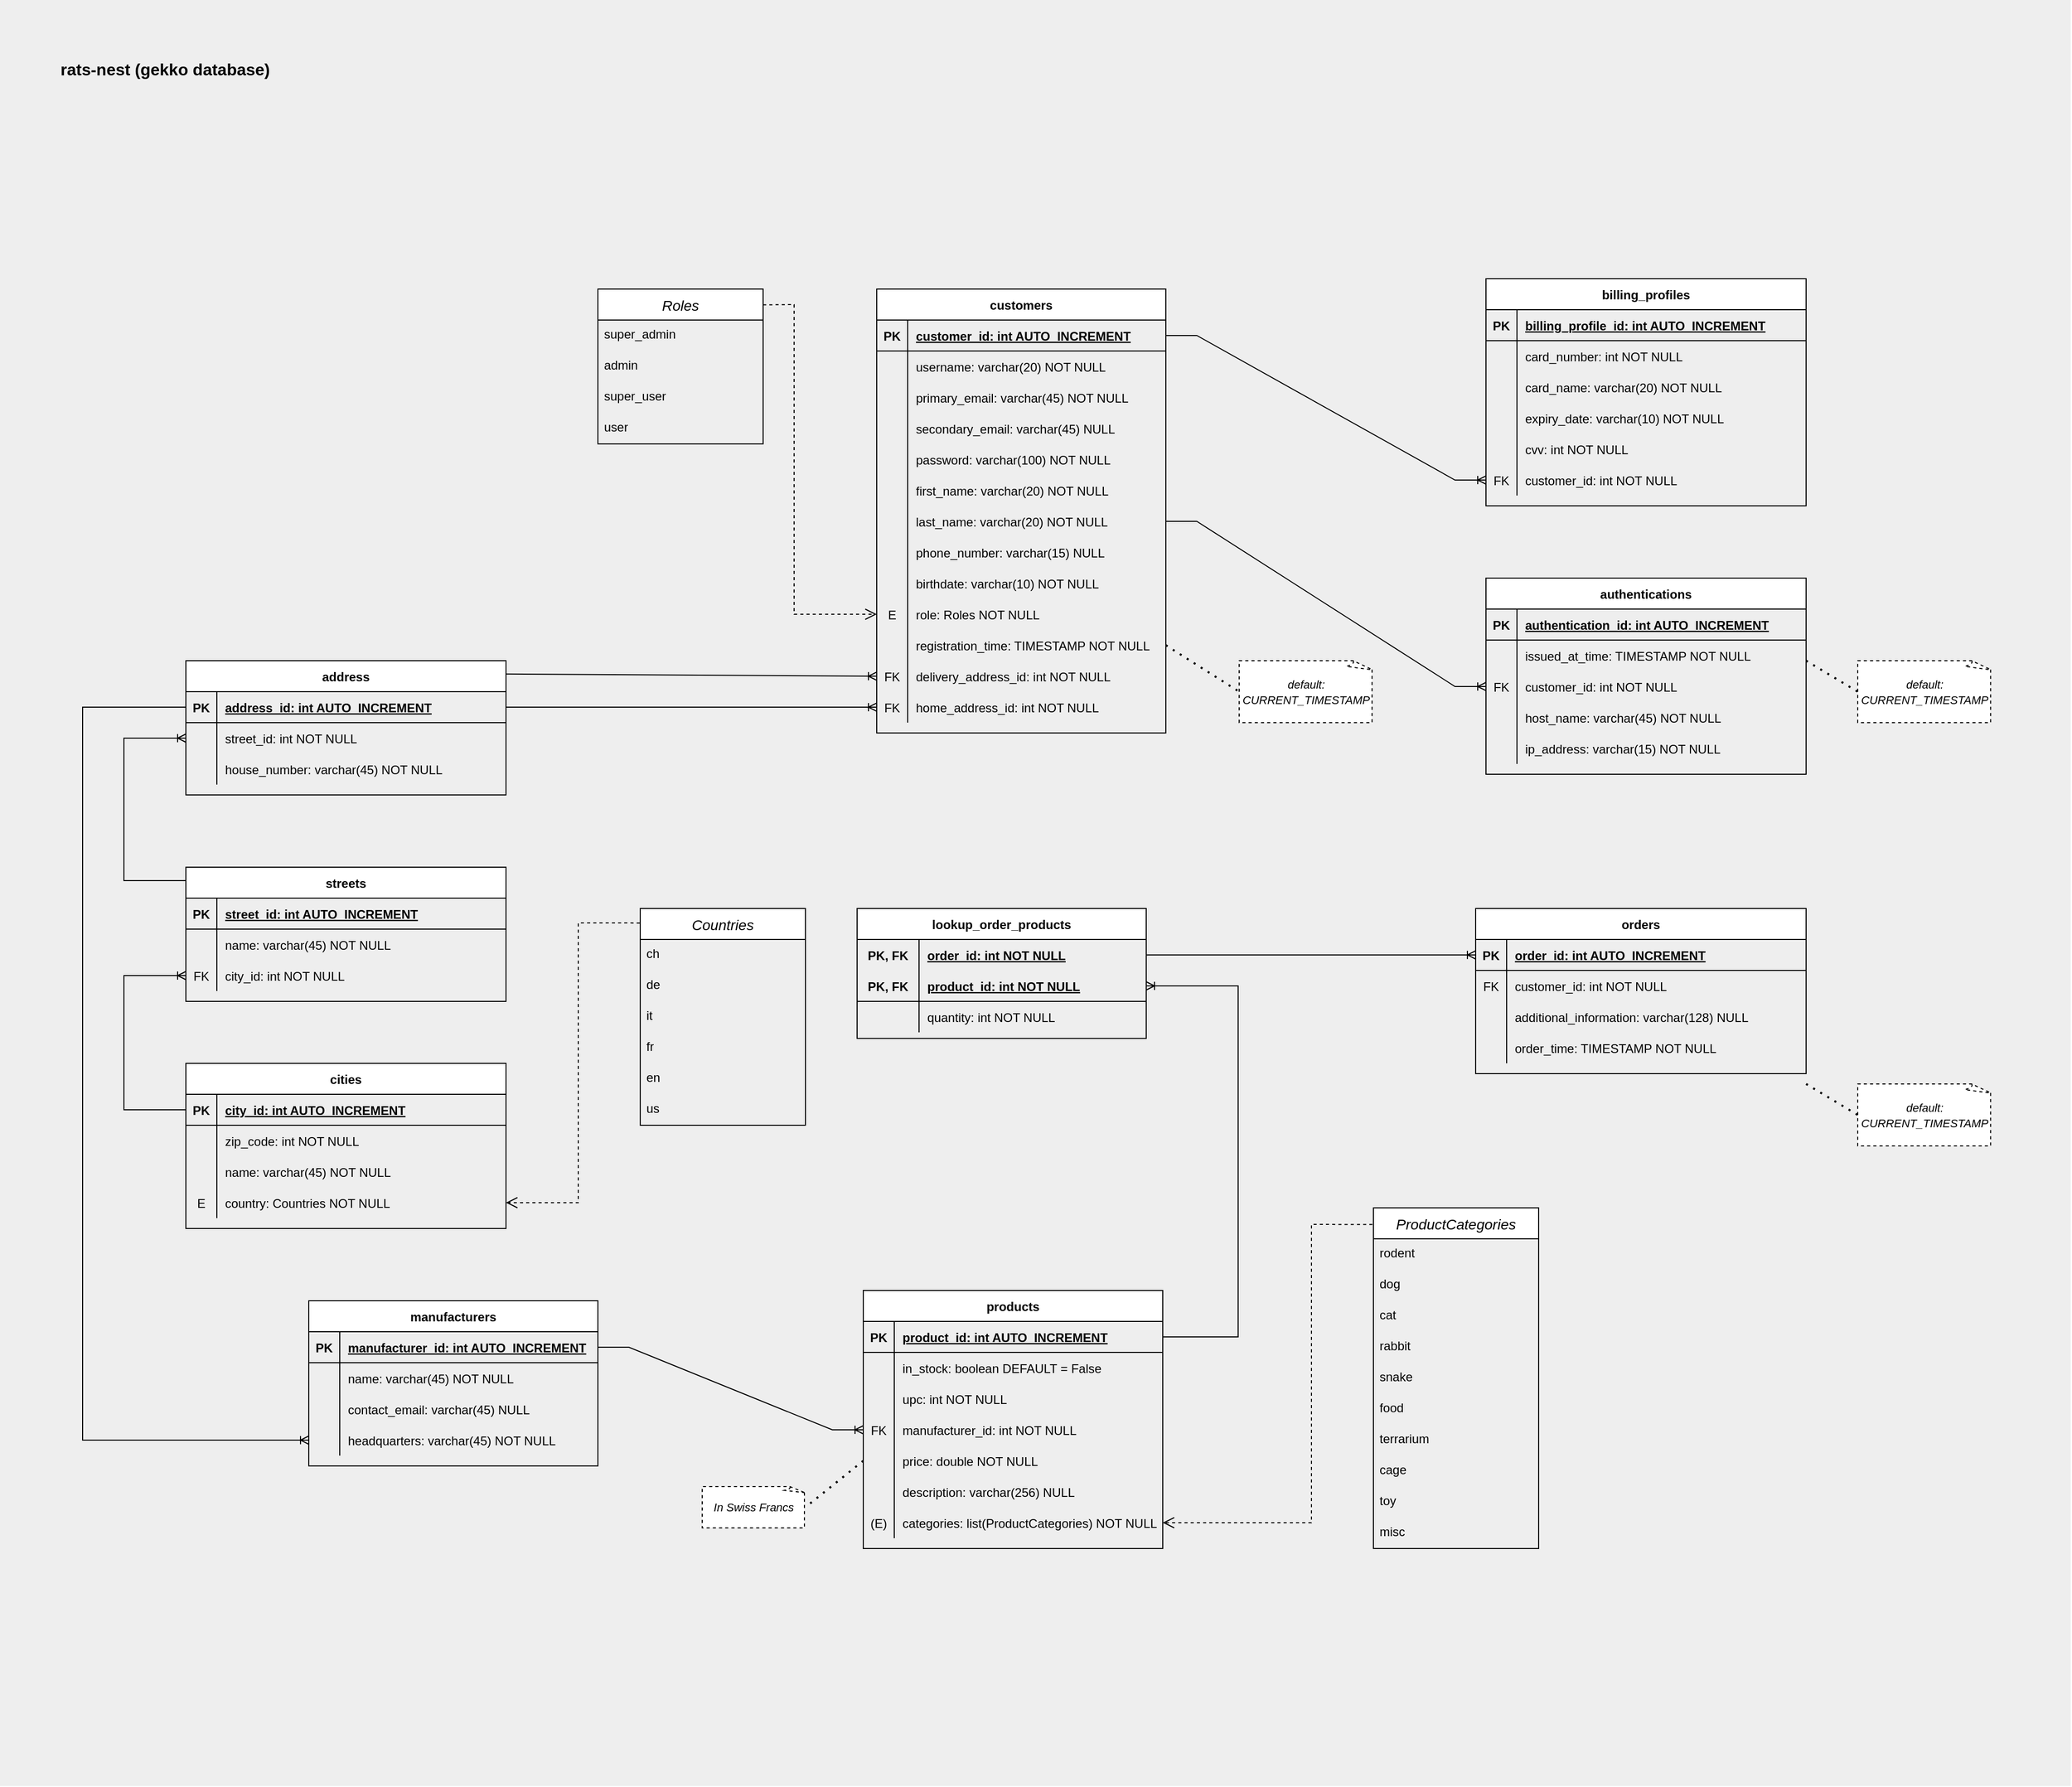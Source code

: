 <mxfile version="21.6.9" type="device">
  <diagram id="R2lEEEUBdFMjLlhIrx00" name="Page-1">
    <mxGraphModel dx="3030" dy="2710" grid="1" gridSize="10" guides="1" tooltips="1" connect="1" arrows="1" fold="1" page="1" pageScale="1" pageWidth="850" pageHeight="1100" math="0" shadow="0" extFonts="Permanent Marker^https://fonts.googleapis.com/css?family=Permanent+Marker">
      <root>
        <mxCell id="0" />
        <mxCell id="1" parent="0" />
        <mxCell id="FvUCWTKnOhma1bzXkYNb-5" value="" style="rounded=0;whiteSpace=wrap;html=1;fillColor=#eeeeee;strokeColor=none;glass=0;shadow=0;gradientColor=none;noLabel=1;connectable=1;allowArrows=0;container=0;collapsible=0;expand=0;editable=1;movable=1;resizable=1;rotatable=1;deletable=1;locked=0;cloneable=0;" parent="1" vertex="1">
          <mxGeometry x="-550" y="-870" width="2005.23" height="1730" as="geometry" />
        </mxCell>
        <mxCell id="C-vyLk0tnHw3VtMMgP7b-2" value="customers" style="shape=table;startSize=30;container=1;collapsible=0;childLayout=tableLayout;fixedRows=1;rowLines=0;fontStyle=1;align=center;resizeLast=1;enumerate=0;expand=1;bottom=1;swimlaneBody=1;swimlaneHead=1;horizontal=1;" parent="1" vertex="1">
          <mxGeometry x="299" y="-590" width="280" height="430" as="geometry" />
        </mxCell>
        <mxCell id="C-vyLk0tnHw3VtMMgP7b-3" value="" style="shape=partialRectangle;collapsible=0;dropTarget=0;pointerEvents=0;fillColor=none;points=[[0,0.5],[1,0.5]];portConstraint=eastwest;top=0;left=0;right=0;bottom=1;" parent="C-vyLk0tnHw3VtMMgP7b-2" vertex="1">
          <mxGeometry y="30" width="280" height="30" as="geometry" />
        </mxCell>
        <mxCell id="C-vyLk0tnHw3VtMMgP7b-4" value="PK" style="shape=partialRectangle;overflow=hidden;connectable=0;fillColor=none;top=0;left=0;bottom=0;right=0;fontStyle=1;" parent="C-vyLk0tnHw3VtMMgP7b-3" vertex="1">
          <mxGeometry width="30" height="30" as="geometry">
            <mxRectangle width="30" height="30" as="alternateBounds" />
          </mxGeometry>
        </mxCell>
        <mxCell id="C-vyLk0tnHw3VtMMgP7b-5" value="customer_id: int AUTO_INCREMENT" style="shape=partialRectangle;overflow=hidden;connectable=0;fillColor=none;top=0;left=0;bottom=0;right=0;align=left;spacingLeft=6;fontStyle=5;" parent="C-vyLk0tnHw3VtMMgP7b-3" vertex="1">
          <mxGeometry x="30" width="250" height="30" as="geometry">
            <mxRectangle width="250" height="30" as="alternateBounds" />
          </mxGeometry>
        </mxCell>
        <mxCell id="C-vyLk0tnHw3VtMMgP7b-6" value="" style="shape=partialRectangle;collapsible=0;dropTarget=0;pointerEvents=0;fillColor=none;points=[[0,0.5],[1,0.5]];portConstraint=eastwest;top=0;left=0;right=0;bottom=0;" parent="C-vyLk0tnHw3VtMMgP7b-2" vertex="1">
          <mxGeometry y="60" width="280" height="30" as="geometry" />
        </mxCell>
        <mxCell id="C-vyLk0tnHw3VtMMgP7b-7" value="" style="shape=partialRectangle;overflow=hidden;connectable=0;fillColor=none;top=0;left=0;bottom=0;right=0;" parent="C-vyLk0tnHw3VtMMgP7b-6" vertex="1">
          <mxGeometry width="30" height="30" as="geometry">
            <mxRectangle width="30" height="30" as="alternateBounds" />
          </mxGeometry>
        </mxCell>
        <mxCell id="C-vyLk0tnHw3VtMMgP7b-8" value="username: varchar(20) NOT NULL" style="shape=partialRectangle;overflow=hidden;connectable=0;fillColor=none;top=0;left=0;bottom=0;right=0;align=left;spacingLeft=6;" parent="C-vyLk0tnHw3VtMMgP7b-6" vertex="1">
          <mxGeometry x="30" width="250" height="30" as="geometry">
            <mxRectangle width="250" height="30" as="alternateBounds" />
          </mxGeometry>
        </mxCell>
        <mxCell id="FvUCWTKnOhma1bzXkYNb-22" value="" style="shape=partialRectangle;collapsible=0;dropTarget=0;pointerEvents=0;fillColor=none;points=[[0,0.5],[1,0.5]];portConstraint=eastwest;top=0;left=0;right=0;bottom=0;" parent="C-vyLk0tnHw3VtMMgP7b-2" vertex="1">
          <mxGeometry y="90" width="280" height="30" as="geometry" />
        </mxCell>
        <mxCell id="FvUCWTKnOhma1bzXkYNb-23" value="" style="shape=partialRectangle;overflow=hidden;connectable=0;fillColor=none;top=0;left=0;bottom=0;right=0;" parent="FvUCWTKnOhma1bzXkYNb-22" vertex="1">
          <mxGeometry width="30" height="30" as="geometry">
            <mxRectangle width="30" height="30" as="alternateBounds" />
          </mxGeometry>
        </mxCell>
        <mxCell id="FvUCWTKnOhma1bzXkYNb-24" value="primary_email: varchar(45) NOT NULL" style="shape=partialRectangle;overflow=hidden;connectable=0;fillColor=none;top=0;left=0;bottom=0;right=0;align=left;spacingLeft=6;" parent="FvUCWTKnOhma1bzXkYNb-22" vertex="1">
          <mxGeometry x="30" width="250" height="30" as="geometry">
            <mxRectangle width="250" height="30" as="alternateBounds" />
          </mxGeometry>
        </mxCell>
        <mxCell id="FvUCWTKnOhma1bzXkYNb-25" value="" style="shape=partialRectangle;collapsible=0;dropTarget=0;pointerEvents=0;fillColor=none;points=[[0,0.5],[1,0.5]];portConstraint=eastwest;top=0;left=0;right=0;bottom=0;" parent="C-vyLk0tnHw3VtMMgP7b-2" vertex="1">
          <mxGeometry y="120" width="280" height="30" as="geometry" />
        </mxCell>
        <mxCell id="FvUCWTKnOhma1bzXkYNb-26" value="" style="shape=partialRectangle;overflow=hidden;connectable=0;fillColor=none;top=0;left=0;bottom=0;right=0;" parent="FvUCWTKnOhma1bzXkYNb-25" vertex="1">
          <mxGeometry width="30" height="30" as="geometry">
            <mxRectangle width="30" height="30" as="alternateBounds" />
          </mxGeometry>
        </mxCell>
        <mxCell id="FvUCWTKnOhma1bzXkYNb-27" value="secondary_email: varchar(45) NULL" style="shape=partialRectangle;overflow=hidden;connectable=0;fillColor=none;top=0;left=0;bottom=0;right=0;align=left;spacingLeft=6;" parent="FvUCWTKnOhma1bzXkYNb-25" vertex="1">
          <mxGeometry x="30" width="250" height="30" as="geometry">
            <mxRectangle width="250" height="30" as="alternateBounds" />
          </mxGeometry>
        </mxCell>
        <mxCell id="FvUCWTKnOhma1bzXkYNb-1" value="" style="shape=partialRectangle;collapsible=0;dropTarget=0;pointerEvents=0;fillColor=none;points=[[0,0.5],[1,0.5]];portConstraint=eastwest;top=0;left=0;right=0;bottom=0;" parent="C-vyLk0tnHw3VtMMgP7b-2" vertex="1">
          <mxGeometry y="150" width="280" height="30" as="geometry" />
        </mxCell>
        <mxCell id="FvUCWTKnOhma1bzXkYNb-2" value="" style="shape=partialRectangle;overflow=hidden;connectable=0;fillColor=none;top=0;left=0;bottom=0;right=0;" parent="FvUCWTKnOhma1bzXkYNb-1" vertex="1">
          <mxGeometry width="30" height="30" as="geometry">
            <mxRectangle width="30" height="30" as="alternateBounds" />
          </mxGeometry>
        </mxCell>
        <mxCell id="FvUCWTKnOhma1bzXkYNb-3" value="password: varchar(100) NOT NULL" style="shape=partialRectangle;overflow=hidden;connectable=0;fillColor=none;top=0;left=0;bottom=0;right=0;align=left;spacingLeft=6;" parent="FvUCWTKnOhma1bzXkYNb-1" vertex="1">
          <mxGeometry x="30" width="250" height="30" as="geometry">
            <mxRectangle width="250" height="30" as="alternateBounds" />
          </mxGeometry>
        </mxCell>
        <mxCell id="C-vyLk0tnHw3VtMMgP7b-9" value="" style="shape=partialRectangle;collapsible=0;dropTarget=0;pointerEvents=0;fillColor=none;points=[[0,0.5],[1,0.5]];portConstraint=eastwest;top=0;left=0;right=0;bottom=0;" parent="C-vyLk0tnHw3VtMMgP7b-2" vertex="1">
          <mxGeometry y="180" width="280" height="30" as="geometry" />
        </mxCell>
        <mxCell id="C-vyLk0tnHw3VtMMgP7b-10" value="" style="shape=partialRectangle;overflow=hidden;connectable=0;fillColor=none;top=0;left=0;bottom=0;right=0;" parent="C-vyLk0tnHw3VtMMgP7b-9" vertex="1">
          <mxGeometry width="30" height="30" as="geometry">
            <mxRectangle width="30" height="30" as="alternateBounds" />
          </mxGeometry>
        </mxCell>
        <mxCell id="C-vyLk0tnHw3VtMMgP7b-11" value="first_name: varchar(20) NOT NULL" style="shape=partialRectangle;overflow=hidden;connectable=0;fillColor=none;top=0;left=0;bottom=0;right=0;align=left;spacingLeft=6;" parent="C-vyLk0tnHw3VtMMgP7b-9" vertex="1">
          <mxGeometry x="30" width="250" height="30" as="geometry">
            <mxRectangle width="250" height="30" as="alternateBounds" />
          </mxGeometry>
        </mxCell>
        <mxCell id="FvUCWTKnOhma1bzXkYNb-19" value="" style="shape=partialRectangle;collapsible=0;dropTarget=0;pointerEvents=0;fillColor=none;points=[[0,0.5],[1,0.5]];portConstraint=eastwest;top=0;left=0;right=0;bottom=0;" parent="C-vyLk0tnHw3VtMMgP7b-2" vertex="1">
          <mxGeometry y="210" width="280" height="30" as="geometry" />
        </mxCell>
        <mxCell id="FvUCWTKnOhma1bzXkYNb-20" value="" style="shape=partialRectangle;overflow=hidden;connectable=0;fillColor=none;top=0;left=0;bottom=0;right=0;" parent="FvUCWTKnOhma1bzXkYNb-19" vertex="1">
          <mxGeometry width="30" height="30" as="geometry">
            <mxRectangle width="30" height="30" as="alternateBounds" />
          </mxGeometry>
        </mxCell>
        <mxCell id="FvUCWTKnOhma1bzXkYNb-21" value="last_name: varchar(20) NOT NULL" style="shape=partialRectangle;overflow=hidden;connectable=0;fillColor=none;top=0;left=0;bottom=0;right=0;align=left;spacingLeft=6;" parent="FvUCWTKnOhma1bzXkYNb-19" vertex="1">
          <mxGeometry x="30" width="250" height="30" as="geometry">
            <mxRectangle width="250" height="30" as="alternateBounds" />
          </mxGeometry>
        </mxCell>
        <mxCell id="FvUCWTKnOhma1bzXkYNb-28" value="" style="shape=partialRectangle;collapsible=0;dropTarget=0;pointerEvents=0;fillColor=none;points=[[0,0.5],[1,0.5]];portConstraint=eastwest;top=0;left=0;right=0;bottom=0;" parent="C-vyLk0tnHw3VtMMgP7b-2" vertex="1">
          <mxGeometry y="240" width="280" height="30" as="geometry" />
        </mxCell>
        <mxCell id="FvUCWTKnOhma1bzXkYNb-29" value="" style="shape=partialRectangle;overflow=hidden;connectable=0;fillColor=none;top=0;left=0;bottom=0;right=0;" parent="FvUCWTKnOhma1bzXkYNb-28" vertex="1">
          <mxGeometry width="30" height="30" as="geometry">
            <mxRectangle width="30" height="30" as="alternateBounds" />
          </mxGeometry>
        </mxCell>
        <mxCell id="FvUCWTKnOhma1bzXkYNb-30" value="phone_number: varchar(15) NULL" style="shape=partialRectangle;overflow=hidden;connectable=0;fillColor=none;top=0;left=0;bottom=0;right=0;align=left;spacingLeft=6;" parent="FvUCWTKnOhma1bzXkYNb-28" vertex="1">
          <mxGeometry x="30" width="250" height="30" as="geometry">
            <mxRectangle width="250" height="30" as="alternateBounds" />
          </mxGeometry>
        </mxCell>
        <mxCell id="FvUCWTKnOhma1bzXkYNb-31" value="" style="shape=partialRectangle;collapsible=0;dropTarget=0;pointerEvents=0;fillColor=none;points=[[0,0.5],[1,0.5]];portConstraint=eastwest;top=0;left=0;right=0;bottom=0;" parent="C-vyLk0tnHw3VtMMgP7b-2" vertex="1">
          <mxGeometry y="270" width="280" height="30" as="geometry" />
        </mxCell>
        <mxCell id="FvUCWTKnOhma1bzXkYNb-32" value="" style="shape=partialRectangle;overflow=hidden;connectable=0;fillColor=none;top=0;left=0;bottom=0;right=0;" parent="FvUCWTKnOhma1bzXkYNb-31" vertex="1">
          <mxGeometry width="30" height="30" as="geometry">
            <mxRectangle width="30" height="30" as="alternateBounds" />
          </mxGeometry>
        </mxCell>
        <mxCell id="FvUCWTKnOhma1bzXkYNb-33" value="birthdate: varchar(10) NOT NULL" style="shape=partialRectangle;overflow=hidden;connectable=0;fillColor=none;top=0;left=0;bottom=0;right=0;align=left;spacingLeft=6;" parent="FvUCWTKnOhma1bzXkYNb-31" vertex="1">
          <mxGeometry x="30" width="250" height="30" as="geometry">
            <mxRectangle width="250" height="30" as="alternateBounds" />
          </mxGeometry>
        </mxCell>
        <mxCell id="FvUCWTKnOhma1bzXkYNb-34" value="" style="shape=partialRectangle;collapsible=0;dropTarget=0;pointerEvents=0;fillColor=none;points=[[0,0.5],[1,0.5]];portConstraint=eastwest;top=0;left=0;right=0;bottom=0;" parent="C-vyLk0tnHw3VtMMgP7b-2" vertex="1">
          <mxGeometry y="300" width="280" height="30" as="geometry" />
        </mxCell>
        <mxCell id="FvUCWTKnOhma1bzXkYNb-35" value="E" style="shape=partialRectangle;overflow=hidden;connectable=0;fillColor=none;top=0;left=0;bottom=0;right=0;" parent="FvUCWTKnOhma1bzXkYNb-34" vertex="1">
          <mxGeometry width="30" height="30" as="geometry">
            <mxRectangle width="30" height="30" as="alternateBounds" />
          </mxGeometry>
        </mxCell>
        <mxCell id="FvUCWTKnOhma1bzXkYNb-36" value="role: Roles NOT NULL" style="shape=partialRectangle;overflow=hidden;connectable=0;fillColor=none;top=0;left=0;bottom=0;right=0;align=left;spacingLeft=6;" parent="FvUCWTKnOhma1bzXkYNb-34" vertex="1">
          <mxGeometry x="30" width="250" height="30" as="geometry">
            <mxRectangle width="250" height="30" as="alternateBounds" />
          </mxGeometry>
        </mxCell>
        <mxCell id="FvUCWTKnOhma1bzXkYNb-57" value="" style="shape=partialRectangle;collapsible=0;dropTarget=0;pointerEvents=0;fillColor=none;points=[[0,0.5],[1,0.5]];portConstraint=eastwest;top=0;left=0;right=0;bottom=0;" parent="C-vyLk0tnHw3VtMMgP7b-2" vertex="1">
          <mxGeometry y="330" width="280" height="30" as="geometry" />
        </mxCell>
        <mxCell id="FvUCWTKnOhma1bzXkYNb-58" value="" style="shape=partialRectangle;overflow=hidden;connectable=0;fillColor=none;top=0;left=0;bottom=0;right=0;" parent="FvUCWTKnOhma1bzXkYNb-57" vertex="1">
          <mxGeometry width="30" height="30" as="geometry">
            <mxRectangle width="30" height="30" as="alternateBounds" />
          </mxGeometry>
        </mxCell>
        <mxCell id="FvUCWTKnOhma1bzXkYNb-59" value="registration_time: TIMESTAMP NOT NULL" style="shape=partialRectangle;overflow=hidden;connectable=0;fillColor=none;top=0;left=0;bottom=0;right=0;align=left;spacingLeft=6;" parent="FvUCWTKnOhma1bzXkYNb-57" vertex="1">
          <mxGeometry x="30" width="250" height="30" as="geometry">
            <mxRectangle width="250" height="30" as="alternateBounds" />
          </mxGeometry>
        </mxCell>
        <mxCell id="3X7GaByC8_PItknTSS7N-261" value="" style="shape=partialRectangle;collapsible=0;dropTarget=0;pointerEvents=0;fillColor=none;points=[[0,0.5],[1,0.5]];portConstraint=eastwest;top=0;left=0;right=0;bottom=0;" parent="C-vyLk0tnHw3VtMMgP7b-2" vertex="1">
          <mxGeometry y="360" width="280" height="30" as="geometry" />
        </mxCell>
        <mxCell id="3X7GaByC8_PItknTSS7N-262" value="FK" style="shape=partialRectangle;overflow=hidden;connectable=0;fillColor=none;top=0;left=0;bottom=0;right=0;" parent="3X7GaByC8_PItknTSS7N-261" vertex="1">
          <mxGeometry width="30" height="30" as="geometry">
            <mxRectangle width="30" height="30" as="alternateBounds" />
          </mxGeometry>
        </mxCell>
        <mxCell id="3X7GaByC8_PItknTSS7N-263" value="delivery_address_id: int NOT NULL" style="shape=partialRectangle;overflow=hidden;connectable=0;fillColor=none;top=0;left=0;bottom=0;right=0;align=left;spacingLeft=6;" parent="3X7GaByC8_PItknTSS7N-261" vertex="1">
          <mxGeometry x="30" width="250" height="30" as="geometry">
            <mxRectangle width="250" height="30" as="alternateBounds" />
          </mxGeometry>
        </mxCell>
        <mxCell id="3X7GaByC8_PItknTSS7N-264" value="" style="shape=partialRectangle;collapsible=0;dropTarget=0;pointerEvents=0;fillColor=none;points=[[0,0.5],[1,0.5]];portConstraint=eastwest;top=0;left=0;right=0;bottom=0;" parent="C-vyLk0tnHw3VtMMgP7b-2" vertex="1">
          <mxGeometry y="390" width="280" height="30" as="geometry" />
        </mxCell>
        <mxCell id="3X7GaByC8_PItknTSS7N-265" value="FK" style="shape=partialRectangle;overflow=hidden;connectable=0;fillColor=none;top=0;left=0;bottom=0;right=0;" parent="3X7GaByC8_PItknTSS7N-264" vertex="1">
          <mxGeometry width="30" height="30" as="geometry">
            <mxRectangle width="30" height="30" as="alternateBounds" />
          </mxGeometry>
        </mxCell>
        <mxCell id="3X7GaByC8_PItknTSS7N-266" value="home_address_id: int NOT NULL" style="shape=partialRectangle;overflow=hidden;connectable=0;fillColor=none;top=0;left=0;bottom=0;right=0;align=left;spacingLeft=6;" parent="3X7GaByC8_PItknTSS7N-264" vertex="1">
          <mxGeometry x="30" width="250" height="30" as="geometry">
            <mxRectangle width="250" height="30" as="alternateBounds" />
          </mxGeometry>
        </mxCell>
        <mxCell id="FvUCWTKnOhma1bzXkYNb-6" value="billing_profiles" style="shape=table;startSize=30;container=1;collapsible=0;childLayout=tableLayout;fixedRows=1;rowLines=0;fontStyle=1;align=center;resizeLast=1;" parent="1" vertex="1">
          <mxGeometry x="889" y="-600" width="310" height="220" as="geometry" />
        </mxCell>
        <mxCell id="FvUCWTKnOhma1bzXkYNb-7" value="" style="shape=partialRectangle;collapsible=0;dropTarget=0;pointerEvents=0;fillColor=none;points=[[0,0.5],[1,0.5]];portConstraint=eastwest;top=0;left=0;right=0;bottom=1;" parent="FvUCWTKnOhma1bzXkYNb-6" vertex="1">
          <mxGeometry y="30" width="310" height="30" as="geometry" />
        </mxCell>
        <mxCell id="FvUCWTKnOhma1bzXkYNb-8" value="PK" style="shape=partialRectangle;overflow=hidden;connectable=0;fillColor=none;top=0;left=0;bottom=0;right=0;fontStyle=1;" parent="FvUCWTKnOhma1bzXkYNb-7" vertex="1">
          <mxGeometry width="30" height="30" as="geometry">
            <mxRectangle width="30" height="30" as="alternateBounds" />
          </mxGeometry>
        </mxCell>
        <mxCell id="FvUCWTKnOhma1bzXkYNb-9" value="billing_profile_id: int AUTO_INCREMENT" style="shape=partialRectangle;overflow=hidden;connectable=0;fillColor=none;top=0;left=0;bottom=0;right=0;align=left;spacingLeft=6;fontStyle=5;" parent="FvUCWTKnOhma1bzXkYNb-7" vertex="1">
          <mxGeometry x="30" width="280" height="30" as="geometry">
            <mxRectangle width="280" height="30" as="alternateBounds" />
          </mxGeometry>
        </mxCell>
        <mxCell id="FvUCWTKnOhma1bzXkYNb-10" value="" style="shape=partialRectangle;collapsible=0;dropTarget=0;pointerEvents=0;fillColor=none;points=[[0,0.5],[1,0.5]];portConstraint=eastwest;top=0;left=0;right=0;bottom=0;" parent="FvUCWTKnOhma1bzXkYNb-6" vertex="1">
          <mxGeometry y="60" width="310" height="30" as="geometry" />
        </mxCell>
        <mxCell id="FvUCWTKnOhma1bzXkYNb-11" value="" style="shape=partialRectangle;overflow=hidden;connectable=0;fillColor=none;top=0;left=0;bottom=0;right=0;" parent="FvUCWTKnOhma1bzXkYNb-10" vertex="1">
          <mxGeometry width="30" height="30" as="geometry">
            <mxRectangle width="30" height="30" as="alternateBounds" />
          </mxGeometry>
        </mxCell>
        <mxCell id="FvUCWTKnOhma1bzXkYNb-12" value="card_number: int NOT NULL" style="shape=partialRectangle;overflow=hidden;connectable=0;fillColor=none;top=0;left=0;bottom=0;right=0;align=left;spacingLeft=6;" parent="FvUCWTKnOhma1bzXkYNb-10" vertex="1">
          <mxGeometry x="30" width="280" height="30" as="geometry">
            <mxRectangle width="280" height="30" as="alternateBounds" />
          </mxGeometry>
        </mxCell>
        <mxCell id="FvUCWTKnOhma1bzXkYNb-13" value="" style="shape=partialRectangle;collapsible=0;dropTarget=0;pointerEvents=0;fillColor=none;points=[[0,0.5],[1,0.5]];portConstraint=eastwest;top=0;left=0;right=0;bottom=0;" parent="FvUCWTKnOhma1bzXkYNb-6" vertex="1">
          <mxGeometry y="90" width="310" height="30" as="geometry" />
        </mxCell>
        <mxCell id="FvUCWTKnOhma1bzXkYNb-14" value="" style="shape=partialRectangle;overflow=hidden;connectable=0;fillColor=none;top=0;left=0;bottom=0;right=0;" parent="FvUCWTKnOhma1bzXkYNb-13" vertex="1">
          <mxGeometry width="30" height="30" as="geometry">
            <mxRectangle width="30" height="30" as="alternateBounds" />
          </mxGeometry>
        </mxCell>
        <mxCell id="FvUCWTKnOhma1bzXkYNb-15" value="card_name: varchar(20) NOT NULL" style="shape=partialRectangle;overflow=hidden;connectable=0;fillColor=none;top=0;left=0;bottom=0;right=0;align=left;spacingLeft=6;" parent="FvUCWTKnOhma1bzXkYNb-13" vertex="1">
          <mxGeometry x="30" width="280" height="30" as="geometry">
            <mxRectangle width="280" height="30" as="alternateBounds" />
          </mxGeometry>
        </mxCell>
        <mxCell id="FvUCWTKnOhma1bzXkYNb-62" value="" style="shape=partialRectangle;collapsible=0;dropTarget=0;pointerEvents=0;fillColor=none;points=[[0,0.5],[1,0.5]];portConstraint=eastwest;top=0;left=0;right=0;bottom=0;" parent="FvUCWTKnOhma1bzXkYNb-6" vertex="1">
          <mxGeometry y="120" width="310" height="30" as="geometry" />
        </mxCell>
        <mxCell id="FvUCWTKnOhma1bzXkYNb-63" value="" style="shape=partialRectangle;overflow=hidden;connectable=0;fillColor=none;top=0;left=0;bottom=0;right=0;" parent="FvUCWTKnOhma1bzXkYNb-62" vertex="1">
          <mxGeometry width="30" height="30" as="geometry">
            <mxRectangle width="30" height="30" as="alternateBounds" />
          </mxGeometry>
        </mxCell>
        <mxCell id="FvUCWTKnOhma1bzXkYNb-64" value="expiry_date: varchar(10) NOT NULL" style="shape=partialRectangle;overflow=hidden;connectable=0;fillColor=none;top=0;left=0;bottom=0;right=0;align=left;spacingLeft=6;" parent="FvUCWTKnOhma1bzXkYNb-62" vertex="1">
          <mxGeometry x="30" width="280" height="30" as="geometry">
            <mxRectangle width="280" height="30" as="alternateBounds" />
          </mxGeometry>
        </mxCell>
        <mxCell id="FvUCWTKnOhma1bzXkYNb-65" value="" style="shape=partialRectangle;collapsible=0;dropTarget=0;pointerEvents=0;fillColor=none;points=[[0,0.5],[1,0.5]];portConstraint=eastwest;top=0;left=0;right=0;bottom=0;" parent="FvUCWTKnOhma1bzXkYNb-6" vertex="1">
          <mxGeometry y="150" width="310" height="30" as="geometry" />
        </mxCell>
        <mxCell id="FvUCWTKnOhma1bzXkYNb-66" value="" style="shape=partialRectangle;overflow=hidden;connectable=0;fillColor=none;top=0;left=0;bottom=0;right=0;" parent="FvUCWTKnOhma1bzXkYNb-65" vertex="1">
          <mxGeometry width="30" height="30" as="geometry">
            <mxRectangle width="30" height="30" as="alternateBounds" />
          </mxGeometry>
        </mxCell>
        <mxCell id="FvUCWTKnOhma1bzXkYNb-67" value="cvv: int NOT NULL" style="shape=partialRectangle;overflow=hidden;connectable=0;fillColor=none;top=0;left=0;bottom=0;right=0;align=left;spacingLeft=6;" parent="FvUCWTKnOhma1bzXkYNb-65" vertex="1">
          <mxGeometry x="30" width="280" height="30" as="geometry">
            <mxRectangle width="280" height="30" as="alternateBounds" />
          </mxGeometry>
        </mxCell>
        <mxCell id="fP5qRqKFFmZekcnx8bq3-1" value="" style="shape=partialRectangle;collapsible=0;dropTarget=0;pointerEvents=0;fillColor=none;points=[[0,0.5],[1,0.5]];portConstraint=eastwest;top=0;left=0;right=0;bottom=0;" parent="FvUCWTKnOhma1bzXkYNb-6" vertex="1">
          <mxGeometry y="180" width="310" height="30" as="geometry" />
        </mxCell>
        <mxCell id="fP5qRqKFFmZekcnx8bq3-2" value="FK" style="shape=partialRectangle;overflow=hidden;connectable=0;fillColor=none;top=0;left=0;bottom=0;right=0;" parent="fP5qRqKFFmZekcnx8bq3-1" vertex="1">
          <mxGeometry width="30" height="30" as="geometry">
            <mxRectangle width="30" height="30" as="alternateBounds" />
          </mxGeometry>
        </mxCell>
        <mxCell id="fP5qRqKFFmZekcnx8bq3-3" value="customer_id: int NOT NULL" style="shape=partialRectangle;overflow=hidden;connectable=0;fillColor=none;top=0;left=0;bottom=0;right=0;align=left;spacingLeft=6;" parent="fP5qRqKFFmZekcnx8bq3-1" vertex="1">
          <mxGeometry x="30" width="280" height="30" as="geometry">
            <mxRectangle width="280" height="30" as="alternateBounds" />
          </mxGeometry>
        </mxCell>
        <mxCell id="FvUCWTKnOhma1bzXkYNb-60" value="&lt;i style=&quot;font-size: 11px;&quot;&gt;default:&lt;br&gt;CURRENT_TIMESTAMP&lt;/i&gt;" style="whiteSpace=wrap;html=1;shape=mxgraph.basic.document;spacing=2;spacingBottom=0;dashed=1;" parent="1" vertex="1">
          <mxGeometry x="650" y="-230" width="130" height="60" as="geometry" />
        </mxCell>
        <mxCell id="FvUCWTKnOhma1bzXkYNb-61" value="" style="endArrow=none;dashed=1;html=1;dashPattern=1 3;strokeWidth=2;rounded=0;entryX=0;entryY=0.5;entryDx=0;entryDy=0;entryPerimeter=0;exitX=1;exitY=0.5;exitDx=0;exitDy=0;" parent="1" source="FvUCWTKnOhma1bzXkYNb-57" target="FvUCWTKnOhma1bzXkYNb-60" edge="1">
          <mxGeometry width="50" height="50" relative="1" as="geometry">
            <mxPoint x="579" y="-330" as="sourcePoint" />
            <mxPoint x="629" y="-380" as="targetPoint" />
          </mxGeometry>
        </mxCell>
        <mxCell id="FvUCWTKnOhma1bzXkYNb-69" value="" style="edgeStyle=entityRelationEdgeStyle;fontSize=12;html=1;endArrow=ERoneToMany;rounded=0;exitX=1;exitY=0.5;exitDx=0;exitDy=0;entryX=0;entryY=0.5;entryDx=0;entryDy=0;" parent="1" source="C-vyLk0tnHw3VtMMgP7b-3" target="fP5qRqKFFmZekcnx8bq3-1" edge="1">
          <mxGeometry width="100" height="100" relative="1" as="geometry">
            <mxPoint x="679" y="-360" as="sourcePoint" />
            <mxPoint x="689" y="-545" as="targetPoint" />
          </mxGeometry>
        </mxCell>
        <mxCell id="FvUCWTKnOhma1bzXkYNb-71" value="Roles" style="swimlane;fontStyle=2;childLayout=stackLayout;horizontal=1;startSize=30;horizontalStack=0;resizeParent=1;resizeParentMax=0;resizeLast=0;collapsible=0;marginBottom=0;align=center;fontSize=14;" parent="1" vertex="1">
          <mxGeometry x="29" y="-590" width="160" height="150" as="geometry" />
        </mxCell>
        <mxCell id="FvUCWTKnOhma1bzXkYNb-72" value="super_admin" style="text;strokeColor=none;fillColor=none;spacingLeft=4;spacingRight=4;overflow=hidden;rotatable=0;points=[[0,0.5],[1,0.5]];portConstraint=eastwest;fontSize=12;whiteSpace=wrap;html=1;" parent="FvUCWTKnOhma1bzXkYNb-71" vertex="1">
          <mxGeometry y="30" width="160" height="30" as="geometry" />
        </mxCell>
        <mxCell id="FvUCWTKnOhma1bzXkYNb-73" value="admin" style="text;strokeColor=none;fillColor=none;spacingLeft=4;spacingRight=4;overflow=hidden;rotatable=0;points=[[0,0.5],[1,0.5]];portConstraint=eastwest;fontSize=12;whiteSpace=wrap;html=1;" parent="FvUCWTKnOhma1bzXkYNb-71" vertex="1">
          <mxGeometry y="60" width="160" height="30" as="geometry" />
        </mxCell>
        <mxCell id="FvUCWTKnOhma1bzXkYNb-74" value="super_user" style="text;strokeColor=none;fillColor=none;spacingLeft=4;spacingRight=4;overflow=hidden;rotatable=0;points=[[0,0.5],[1,0.5]];portConstraint=eastwest;fontSize=12;whiteSpace=wrap;html=1;" parent="FvUCWTKnOhma1bzXkYNb-71" vertex="1">
          <mxGeometry y="90" width="160" height="30" as="geometry" />
        </mxCell>
        <mxCell id="FvUCWTKnOhma1bzXkYNb-75" value="user" style="text;strokeColor=none;fillColor=none;spacingLeft=4;spacingRight=4;overflow=hidden;rotatable=0;points=[[0,0.5],[1,0.5]];portConstraint=eastwest;fontSize=12;whiteSpace=wrap;html=1;" parent="FvUCWTKnOhma1bzXkYNb-71" vertex="1">
          <mxGeometry y="120" width="160" height="30" as="geometry" />
        </mxCell>
        <mxCell id="FvUCWTKnOhma1bzXkYNb-76" value="" style="endArrow=open;html=1;rounded=0;exitX=1;exitY=0.102;exitDx=0;exitDy=0;entryX=0;entryY=0.5;entryDx=0;entryDy=0;exitPerimeter=0;dashed=1;endFill=0;strokeWidth=1;endSize=9;startSize=6;" parent="1" source="FvUCWTKnOhma1bzXkYNb-71" target="FvUCWTKnOhma1bzXkYNb-34" edge="1">
          <mxGeometry width="50" height="50" relative="1" as="geometry">
            <mxPoint x="199" y="-420" as="sourcePoint" />
            <mxPoint x="249" y="-470" as="targetPoint" />
            <Array as="points">
              <mxPoint x="219" y="-575" />
              <mxPoint x="219" y="-275" />
            </Array>
          </mxGeometry>
        </mxCell>
        <mxCell id="FvUCWTKnOhma1bzXkYNb-77" value="&lt;h1&gt;&lt;font style=&quot;font-size: 16px;&quot;&gt;&lt;b&gt;rats-nest (gekko database)&lt;/b&gt;&lt;/font&gt;&lt;/h1&gt;" style="text;html=1;strokeColor=none;fillColor=none;align=center;verticalAlign=middle;whiteSpace=wrap;rounded=0;" parent="1" vertex="1">
          <mxGeometry x="-520" y="-830" width="260" height="50" as="geometry" />
        </mxCell>
        <mxCell id="3X7GaByC8_PItknTSS7N-1" value="authentications" style="shape=table;startSize=30;container=1;collapsible=0;childLayout=tableLayout;fixedRows=1;rowLines=0;fontStyle=1;align=center;resizeLast=1;" parent="1" vertex="1">
          <mxGeometry x="889" y="-310" width="310" height="190" as="geometry" />
        </mxCell>
        <mxCell id="3X7GaByC8_PItknTSS7N-2" value="" style="shape=partialRectangle;collapsible=0;dropTarget=0;pointerEvents=0;fillColor=none;points=[[0,0.5],[1,0.5]];portConstraint=eastwest;top=0;left=0;right=0;bottom=1;" parent="3X7GaByC8_PItknTSS7N-1" vertex="1">
          <mxGeometry y="30" width="310" height="30" as="geometry" />
        </mxCell>
        <mxCell id="3X7GaByC8_PItknTSS7N-3" value="PK" style="shape=partialRectangle;overflow=hidden;connectable=0;fillColor=none;top=0;left=0;bottom=0;right=0;fontStyle=1;" parent="3X7GaByC8_PItknTSS7N-2" vertex="1">
          <mxGeometry width="30" height="30" as="geometry">
            <mxRectangle width="30" height="30" as="alternateBounds" />
          </mxGeometry>
        </mxCell>
        <mxCell id="3X7GaByC8_PItknTSS7N-4" value="authentication_id: int AUTO_INCREMENT" style="shape=partialRectangle;overflow=hidden;connectable=0;fillColor=none;top=0;left=0;bottom=0;right=0;align=left;spacingLeft=6;fontStyle=5;" parent="3X7GaByC8_PItknTSS7N-2" vertex="1">
          <mxGeometry x="30" width="280" height="30" as="geometry">
            <mxRectangle width="280" height="30" as="alternateBounds" />
          </mxGeometry>
        </mxCell>
        <mxCell id="3X7GaByC8_PItknTSS7N-5" value="" style="shape=partialRectangle;collapsible=0;dropTarget=0;pointerEvents=0;fillColor=none;points=[[0,0.5],[1,0.5]];portConstraint=eastwest;top=0;left=0;right=0;bottom=0;" parent="3X7GaByC8_PItknTSS7N-1" vertex="1">
          <mxGeometry y="60" width="310" height="30" as="geometry" />
        </mxCell>
        <mxCell id="3X7GaByC8_PItknTSS7N-6" value="" style="shape=partialRectangle;overflow=hidden;connectable=0;fillColor=none;top=0;left=0;bottom=0;right=0;" parent="3X7GaByC8_PItknTSS7N-5" vertex="1">
          <mxGeometry width="30" height="30" as="geometry">
            <mxRectangle width="30" height="30" as="alternateBounds" />
          </mxGeometry>
        </mxCell>
        <mxCell id="3X7GaByC8_PItknTSS7N-7" value="issued_at_time: TIMESTAMP NOT NULL" style="shape=partialRectangle;overflow=hidden;connectable=0;fillColor=none;top=0;left=0;bottom=0;right=0;align=left;spacingLeft=6;" parent="3X7GaByC8_PItknTSS7N-5" vertex="1">
          <mxGeometry x="30" width="280" height="30" as="geometry">
            <mxRectangle width="280" height="30" as="alternateBounds" />
          </mxGeometry>
        </mxCell>
        <mxCell id="3X7GaByC8_PItknTSS7N-8" value="" style="shape=partialRectangle;collapsible=0;dropTarget=0;pointerEvents=0;fillColor=none;points=[[0,0.5],[1,0.5]];portConstraint=eastwest;top=0;left=0;right=0;bottom=0;" parent="3X7GaByC8_PItknTSS7N-1" vertex="1">
          <mxGeometry y="90" width="310" height="30" as="geometry" />
        </mxCell>
        <mxCell id="3X7GaByC8_PItknTSS7N-9" value="FK" style="shape=partialRectangle;overflow=hidden;connectable=0;fillColor=none;top=0;left=0;bottom=0;right=0;" parent="3X7GaByC8_PItknTSS7N-8" vertex="1">
          <mxGeometry width="30" height="30" as="geometry">
            <mxRectangle width="30" height="30" as="alternateBounds" />
          </mxGeometry>
        </mxCell>
        <mxCell id="3X7GaByC8_PItknTSS7N-10" value="customer_id: int NOT NULL" style="shape=partialRectangle;overflow=hidden;connectable=0;fillColor=none;top=0;left=0;bottom=0;right=0;align=left;spacingLeft=6;" parent="3X7GaByC8_PItknTSS7N-8" vertex="1">
          <mxGeometry x="30" width="280" height="30" as="geometry">
            <mxRectangle width="280" height="30" as="alternateBounds" />
          </mxGeometry>
        </mxCell>
        <mxCell id="3X7GaByC8_PItknTSS7N-11" value="" style="shape=partialRectangle;collapsible=0;dropTarget=0;pointerEvents=0;fillColor=none;points=[[0,0.5],[1,0.5]];portConstraint=eastwest;top=0;left=0;right=0;bottom=0;" parent="3X7GaByC8_PItknTSS7N-1" vertex="1">
          <mxGeometry y="120" width="310" height="30" as="geometry" />
        </mxCell>
        <mxCell id="3X7GaByC8_PItknTSS7N-12" value="" style="shape=partialRectangle;overflow=hidden;connectable=0;fillColor=none;top=0;left=0;bottom=0;right=0;" parent="3X7GaByC8_PItknTSS7N-11" vertex="1">
          <mxGeometry width="30" height="30" as="geometry">
            <mxRectangle width="30" height="30" as="alternateBounds" />
          </mxGeometry>
        </mxCell>
        <mxCell id="3X7GaByC8_PItknTSS7N-13" value="host_name: varchar(45) NOT NULL" style="shape=partialRectangle;overflow=hidden;connectable=0;fillColor=none;top=0;left=0;bottom=0;right=0;align=left;spacingLeft=6;" parent="3X7GaByC8_PItknTSS7N-11" vertex="1">
          <mxGeometry x="30" width="280" height="30" as="geometry">
            <mxRectangle width="280" height="30" as="alternateBounds" />
          </mxGeometry>
        </mxCell>
        <mxCell id="3X7GaByC8_PItknTSS7N-14" value="" style="shape=partialRectangle;collapsible=0;dropTarget=0;pointerEvents=0;fillColor=none;points=[[0,0.5],[1,0.5]];portConstraint=eastwest;top=0;left=0;right=0;bottom=0;" parent="3X7GaByC8_PItknTSS7N-1" vertex="1">
          <mxGeometry y="150" width="310" height="30" as="geometry" />
        </mxCell>
        <mxCell id="3X7GaByC8_PItknTSS7N-15" value="" style="shape=partialRectangle;overflow=hidden;connectable=0;fillColor=none;top=0;left=0;bottom=0;right=0;" parent="3X7GaByC8_PItknTSS7N-14" vertex="1">
          <mxGeometry width="30" height="30" as="geometry">
            <mxRectangle width="30" height="30" as="alternateBounds" />
          </mxGeometry>
        </mxCell>
        <mxCell id="3X7GaByC8_PItknTSS7N-16" value="ip_address: varchar(15) NOT NULL" style="shape=partialRectangle;overflow=hidden;connectable=0;fillColor=none;top=0;left=0;bottom=0;right=0;align=left;spacingLeft=6;" parent="3X7GaByC8_PItknTSS7N-14" vertex="1">
          <mxGeometry x="30" width="280" height="30" as="geometry">
            <mxRectangle width="280" height="30" as="alternateBounds" />
          </mxGeometry>
        </mxCell>
        <mxCell id="3X7GaByC8_PItknTSS7N-17" value="&lt;i style=&quot;font-size: 11px;&quot;&gt;default:&lt;br&gt;CURRENT_TIMESTAMP&lt;/i&gt;" style="whiteSpace=wrap;html=1;shape=mxgraph.basic.document;spacing=2;spacingBottom=0;dashed=1;" parent="1" vertex="1">
          <mxGeometry x="1249" y="-230" width="130" height="60" as="geometry" />
        </mxCell>
        <mxCell id="3X7GaByC8_PItknTSS7N-18" value="" style="endArrow=none;dashed=1;html=1;dashPattern=1 3;strokeWidth=2;rounded=0;entryX=0;entryY=0.5;entryDx=0;entryDy=0;entryPerimeter=0;exitX=1;exitY=0.5;exitDx=0;exitDy=0;" parent="1" edge="1">
          <mxGeometry width="50" height="50" relative="1" as="geometry">
            <mxPoint x="1199" y="-230" as="sourcePoint" />
            <mxPoint x="1249" y="-200" as="targetPoint" />
          </mxGeometry>
        </mxCell>
        <mxCell id="3X7GaByC8_PItknTSS7N-19" value="" style="edgeStyle=entityRelationEdgeStyle;fontSize=12;html=1;endArrow=ERoneToMany;rounded=0;entryX=0;entryY=0.5;entryDx=0;entryDy=0;exitX=1;exitY=0.5;exitDx=0;exitDy=0;" parent="1" source="FvUCWTKnOhma1bzXkYNb-19" target="3X7GaByC8_PItknTSS7N-8" edge="1">
          <mxGeometry width="100" height="100" relative="1" as="geometry">
            <mxPoint x="589" y="-540" as="sourcePoint" />
            <mxPoint x="909" y="-330" as="targetPoint" />
          </mxGeometry>
        </mxCell>
        <mxCell id="3X7GaByC8_PItknTSS7N-46" value="products" style="shape=table;startSize=30;container=1;collapsible=0;childLayout=tableLayout;fixedRows=1;rowLines=0;fontStyle=1;align=center;resizeLast=1;" parent="1" vertex="1">
          <mxGeometry x="286" y="380" width="290" height="250" as="geometry" />
        </mxCell>
        <mxCell id="3X7GaByC8_PItknTSS7N-47" value="" style="shape=partialRectangle;collapsible=0;dropTarget=0;pointerEvents=0;fillColor=none;points=[[0,0.5],[1,0.5]];portConstraint=eastwest;top=0;left=0;right=0;bottom=1;" parent="3X7GaByC8_PItknTSS7N-46" vertex="1">
          <mxGeometry y="30" width="290" height="30" as="geometry" />
        </mxCell>
        <mxCell id="3X7GaByC8_PItknTSS7N-48" value="PK" style="shape=partialRectangle;overflow=hidden;connectable=0;fillColor=none;top=0;left=0;bottom=0;right=0;fontStyle=1;" parent="3X7GaByC8_PItknTSS7N-47" vertex="1">
          <mxGeometry width="30" height="30" as="geometry">
            <mxRectangle width="30" height="30" as="alternateBounds" />
          </mxGeometry>
        </mxCell>
        <mxCell id="3X7GaByC8_PItknTSS7N-49" value="product_id: int AUTO_INCREMENT" style="shape=partialRectangle;overflow=hidden;connectable=0;fillColor=none;top=0;left=0;bottom=0;right=0;align=left;spacingLeft=6;fontStyle=5;" parent="3X7GaByC8_PItknTSS7N-47" vertex="1">
          <mxGeometry x="30" width="260" height="30" as="geometry">
            <mxRectangle width="260" height="30" as="alternateBounds" />
          </mxGeometry>
        </mxCell>
        <mxCell id="3X7GaByC8_PItknTSS7N-50" value="" style="shape=partialRectangle;collapsible=0;dropTarget=0;pointerEvents=0;fillColor=none;points=[[0,0.5],[1,0.5]];portConstraint=eastwest;top=0;left=0;right=0;bottom=0;" parent="3X7GaByC8_PItknTSS7N-46" vertex="1">
          <mxGeometry y="60" width="290" height="30" as="geometry" />
        </mxCell>
        <mxCell id="3X7GaByC8_PItknTSS7N-51" value="" style="shape=partialRectangle;overflow=hidden;connectable=0;fillColor=none;top=0;left=0;bottom=0;right=0;" parent="3X7GaByC8_PItknTSS7N-50" vertex="1">
          <mxGeometry width="30" height="30" as="geometry">
            <mxRectangle width="30" height="30" as="alternateBounds" />
          </mxGeometry>
        </mxCell>
        <mxCell id="3X7GaByC8_PItknTSS7N-52" value="in_stock: boolean DEFAULT = False" style="shape=partialRectangle;overflow=hidden;connectable=0;fillColor=none;top=0;left=0;bottom=0;right=0;align=left;spacingLeft=6;" parent="3X7GaByC8_PItknTSS7N-50" vertex="1">
          <mxGeometry x="30" width="260" height="30" as="geometry">
            <mxRectangle width="260" height="30" as="alternateBounds" />
          </mxGeometry>
        </mxCell>
        <mxCell id="3X7GaByC8_PItknTSS7N-59" value="" style="shape=partialRectangle;collapsible=0;dropTarget=0;pointerEvents=0;fillColor=none;points=[[0,0.5],[1,0.5]];portConstraint=eastwest;top=0;left=0;right=0;bottom=0;" parent="3X7GaByC8_PItknTSS7N-46" vertex="1">
          <mxGeometry y="90" width="290" height="30" as="geometry" />
        </mxCell>
        <mxCell id="3X7GaByC8_PItknTSS7N-60" value="" style="shape=partialRectangle;overflow=hidden;connectable=0;fillColor=none;top=0;left=0;bottom=0;right=0;" parent="3X7GaByC8_PItknTSS7N-59" vertex="1">
          <mxGeometry width="30" height="30" as="geometry">
            <mxRectangle width="30" height="30" as="alternateBounds" />
          </mxGeometry>
        </mxCell>
        <mxCell id="3X7GaByC8_PItknTSS7N-61" value="upc: int NOT NULL" style="shape=partialRectangle;overflow=hidden;connectable=0;fillColor=none;top=0;left=0;bottom=0;right=0;align=left;spacingLeft=6;" parent="3X7GaByC8_PItknTSS7N-59" vertex="1">
          <mxGeometry x="30" width="260" height="30" as="geometry">
            <mxRectangle width="260" height="30" as="alternateBounds" />
          </mxGeometry>
        </mxCell>
        <mxCell id="3X7GaByC8_PItknTSS7N-126" value="" style="shape=partialRectangle;collapsible=0;dropTarget=0;pointerEvents=0;fillColor=none;points=[[0,0.5],[1,0.5]];portConstraint=eastwest;top=0;left=0;right=0;bottom=0;" parent="3X7GaByC8_PItknTSS7N-46" vertex="1">
          <mxGeometry y="120" width="290" height="30" as="geometry" />
        </mxCell>
        <mxCell id="3X7GaByC8_PItknTSS7N-127" value="FK" style="shape=partialRectangle;overflow=hidden;connectable=0;fillColor=none;top=0;left=0;bottom=0;right=0;" parent="3X7GaByC8_PItknTSS7N-126" vertex="1">
          <mxGeometry width="30" height="30" as="geometry">
            <mxRectangle width="30" height="30" as="alternateBounds" />
          </mxGeometry>
        </mxCell>
        <mxCell id="3X7GaByC8_PItknTSS7N-128" value="manufacturer_id: int NOT NULL" style="shape=partialRectangle;overflow=hidden;connectable=0;fillColor=none;top=0;left=0;bottom=0;right=0;align=left;spacingLeft=6;" parent="3X7GaByC8_PItknTSS7N-126" vertex="1">
          <mxGeometry x="30" width="260" height="30" as="geometry">
            <mxRectangle width="260" height="30" as="alternateBounds" />
          </mxGeometry>
        </mxCell>
        <mxCell id="3X7GaByC8_PItknTSS7N-155" value="" style="shape=partialRectangle;collapsible=0;dropTarget=0;pointerEvents=0;fillColor=none;points=[[0,0.5],[1,0.5]];portConstraint=eastwest;top=0;left=0;right=0;bottom=0;" parent="3X7GaByC8_PItknTSS7N-46" vertex="1">
          <mxGeometry y="150" width="290" height="30" as="geometry" />
        </mxCell>
        <mxCell id="3X7GaByC8_PItknTSS7N-156" value="" style="shape=partialRectangle;overflow=hidden;connectable=0;fillColor=none;top=0;left=0;bottom=0;right=0;" parent="3X7GaByC8_PItknTSS7N-155" vertex="1">
          <mxGeometry width="30" height="30" as="geometry">
            <mxRectangle width="30" height="30" as="alternateBounds" />
          </mxGeometry>
        </mxCell>
        <mxCell id="3X7GaByC8_PItknTSS7N-157" value="price: double NOT NULL" style="shape=partialRectangle;overflow=hidden;connectable=0;fillColor=none;top=0;left=0;bottom=0;right=0;align=left;spacingLeft=6;" parent="3X7GaByC8_PItknTSS7N-155" vertex="1">
          <mxGeometry x="30" width="260" height="30" as="geometry">
            <mxRectangle width="260" height="30" as="alternateBounds" />
          </mxGeometry>
        </mxCell>
        <mxCell id="3X7GaByC8_PItknTSS7N-215" value="" style="shape=partialRectangle;collapsible=0;dropTarget=0;pointerEvents=0;fillColor=none;points=[[0,0.5],[1,0.5]];portConstraint=eastwest;top=0;left=0;right=0;bottom=0;" parent="3X7GaByC8_PItknTSS7N-46" vertex="1">
          <mxGeometry y="180" width="290" height="30" as="geometry" />
        </mxCell>
        <mxCell id="3X7GaByC8_PItknTSS7N-216" value="" style="shape=partialRectangle;overflow=hidden;connectable=0;fillColor=none;top=0;left=0;bottom=0;right=0;" parent="3X7GaByC8_PItknTSS7N-215" vertex="1">
          <mxGeometry width="30" height="30" as="geometry">
            <mxRectangle width="30" height="30" as="alternateBounds" />
          </mxGeometry>
        </mxCell>
        <mxCell id="3X7GaByC8_PItknTSS7N-217" value="description: varchar(256) NULL" style="shape=partialRectangle;overflow=hidden;connectable=0;fillColor=none;top=0;left=0;bottom=0;right=0;align=left;spacingLeft=6;" parent="3X7GaByC8_PItknTSS7N-215" vertex="1">
          <mxGeometry x="30" width="260" height="30" as="geometry">
            <mxRectangle width="260" height="30" as="alternateBounds" />
          </mxGeometry>
        </mxCell>
        <mxCell id="3X7GaByC8_PItknTSS7N-238" value="" style="shape=partialRectangle;collapsible=0;dropTarget=0;pointerEvents=0;fillColor=none;points=[[0,0.5],[1,0.5]];portConstraint=eastwest;top=0;left=0;right=0;bottom=0;" parent="3X7GaByC8_PItknTSS7N-46" vertex="1">
          <mxGeometry y="210" width="290" height="30" as="geometry" />
        </mxCell>
        <mxCell id="3X7GaByC8_PItknTSS7N-239" value="(E)" style="shape=partialRectangle;overflow=hidden;connectable=0;fillColor=none;top=0;left=0;bottom=0;right=0;" parent="3X7GaByC8_PItknTSS7N-238" vertex="1">
          <mxGeometry width="30" height="30" as="geometry">
            <mxRectangle width="30" height="30" as="alternateBounds" />
          </mxGeometry>
        </mxCell>
        <mxCell id="3X7GaByC8_PItknTSS7N-240" value="categories: list(ProductCategories) NOT NULL" style="shape=partialRectangle;overflow=hidden;connectable=0;fillColor=none;top=0;left=0;bottom=0;right=0;align=left;spacingLeft=6;" parent="3X7GaByC8_PItknTSS7N-238" vertex="1">
          <mxGeometry x="30" width="260" height="30" as="geometry">
            <mxRectangle width="260" height="30" as="alternateBounds" />
          </mxGeometry>
        </mxCell>
        <mxCell id="3X7GaByC8_PItknTSS7N-82" value="orders" style="shape=table;startSize=30;container=1;collapsible=0;childLayout=tableLayout;fixedRows=1;rowLines=0;fontStyle=1;align=center;resizeLast=1;" parent="1" vertex="1">
          <mxGeometry x="879" y="10" width="320" height="160" as="geometry" />
        </mxCell>
        <mxCell id="3X7GaByC8_PItknTSS7N-83" value="" style="shape=partialRectangle;collapsible=0;dropTarget=0;pointerEvents=0;fillColor=none;points=[[0,0.5],[1,0.5]];portConstraint=eastwest;top=0;left=0;right=0;bottom=1;" parent="3X7GaByC8_PItknTSS7N-82" vertex="1">
          <mxGeometry y="30" width="320" height="30" as="geometry" />
        </mxCell>
        <mxCell id="3X7GaByC8_PItknTSS7N-84" value="PK" style="shape=partialRectangle;overflow=hidden;connectable=0;fillColor=none;top=0;left=0;bottom=0;right=0;fontStyle=1;" parent="3X7GaByC8_PItknTSS7N-83" vertex="1">
          <mxGeometry width="30" height="30" as="geometry">
            <mxRectangle width="30" height="30" as="alternateBounds" />
          </mxGeometry>
        </mxCell>
        <mxCell id="3X7GaByC8_PItknTSS7N-85" value="order_id: int AUTO_INCREMENT" style="shape=partialRectangle;overflow=hidden;connectable=0;fillColor=none;top=0;left=0;bottom=0;right=0;align=left;spacingLeft=6;fontStyle=5;" parent="3X7GaByC8_PItknTSS7N-83" vertex="1">
          <mxGeometry x="30" width="290" height="30" as="geometry">
            <mxRectangle width="290" height="30" as="alternateBounds" />
          </mxGeometry>
        </mxCell>
        <mxCell id="3X7GaByC8_PItknTSS7N-86" value="" style="shape=partialRectangle;collapsible=0;dropTarget=0;pointerEvents=0;fillColor=none;points=[[0,0.5],[1,0.5]];portConstraint=eastwest;top=0;left=0;right=0;bottom=0;" parent="3X7GaByC8_PItknTSS7N-82" vertex="1">
          <mxGeometry y="60" width="320" height="30" as="geometry" />
        </mxCell>
        <mxCell id="3X7GaByC8_PItknTSS7N-87" value="FK" style="shape=partialRectangle;overflow=hidden;connectable=0;fillColor=none;top=0;left=0;bottom=0;right=0;" parent="3X7GaByC8_PItknTSS7N-86" vertex="1">
          <mxGeometry width="30" height="30" as="geometry">
            <mxRectangle width="30" height="30" as="alternateBounds" />
          </mxGeometry>
        </mxCell>
        <mxCell id="3X7GaByC8_PItknTSS7N-88" value="customer_id: int NOT NULL" style="shape=partialRectangle;overflow=hidden;connectable=0;fillColor=none;top=0;left=0;bottom=0;right=0;align=left;spacingLeft=6;" parent="3X7GaByC8_PItknTSS7N-86" vertex="1">
          <mxGeometry x="30" width="290" height="30" as="geometry">
            <mxRectangle width="290" height="30" as="alternateBounds" />
          </mxGeometry>
        </mxCell>
        <mxCell id="3X7GaByC8_PItknTSS7N-243" value="" style="shape=partialRectangle;collapsible=0;dropTarget=0;pointerEvents=0;fillColor=none;points=[[0,0.5],[1,0.5]];portConstraint=eastwest;top=0;left=0;right=0;bottom=0;" parent="3X7GaByC8_PItknTSS7N-82" vertex="1">
          <mxGeometry y="90" width="320" height="30" as="geometry" />
        </mxCell>
        <mxCell id="3X7GaByC8_PItknTSS7N-244" value="" style="shape=partialRectangle;overflow=hidden;connectable=0;fillColor=none;top=0;left=0;bottom=0;right=0;" parent="3X7GaByC8_PItknTSS7N-243" vertex="1">
          <mxGeometry width="30" height="30" as="geometry">
            <mxRectangle width="30" height="30" as="alternateBounds" />
          </mxGeometry>
        </mxCell>
        <mxCell id="3X7GaByC8_PItknTSS7N-245" value="additional_information: varchar(128) NULL" style="shape=partialRectangle;overflow=hidden;connectable=0;fillColor=none;top=0;left=0;bottom=0;right=0;align=left;spacingLeft=6;" parent="3X7GaByC8_PItknTSS7N-243" vertex="1">
          <mxGeometry x="30" width="290" height="30" as="geometry">
            <mxRectangle width="290" height="30" as="alternateBounds" />
          </mxGeometry>
        </mxCell>
        <mxCell id="3X7GaByC8_PItknTSS7N-246" value="" style="shape=partialRectangle;collapsible=0;dropTarget=0;pointerEvents=0;fillColor=none;points=[[0,0.5],[1,0.5]];portConstraint=eastwest;top=0;left=0;right=0;bottom=0;" parent="3X7GaByC8_PItknTSS7N-82" vertex="1">
          <mxGeometry y="120" width="320" height="30" as="geometry" />
        </mxCell>
        <mxCell id="3X7GaByC8_PItknTSS7N-247" value="" style="shape=partialRectangle;overflow=hidden;connectable=0;fillColor=none;top=0;left=0;bottom=0;right=0;" parent="3X7GaByC8_PItknTSS7N-246" vertex="1">
          <mxGeometry width="30" height="30" as="geometry">
            <mxRectangle width="30" height="30" as="alternateBounds" />
          </mxGeometry>
        </mxCell>
        <mxCell id="3X7GaByC8_PItknTSS7N-248" value="order_time: TIMESTAMP NOT NULL" style="shape=partialRectangle;overflow=hidden;connectable=0;fillColor=none;top=0;left=0;bottom=0;right=0;align=left;spacingLeft=6;" parent="3X7GaByC8_PItknTSS7N-246" vertex="1">
          <mxGeometry x="30" width="290" height="30" as="geometry">
            <mxRectangle width="290" height="30" as="alternateBounds" />
          </mxGeometry>
        </mxCell>
        <mxCell id="3X7GaByC8_PItknTSS7N-105" value="lookup_order_products" style="shape=table;startSize=30;container=1;collapsible=0;childLayout=tableLayout;fixedRows=1;rowLines=0;fontStyle=1;align=center;resizeLast=1;enumerate=0;expand=1;bottom=1;swimlaneBody=1;swimlaneHead=1;horizontal=1;noLabel=0;" parent="1" vertex="1">
          <mxGeometry x="280" y="10" width="280" height="125.87" as="geometry" />
        </mxCell>
        <mxCell id="3X7GaByC8_PItknTSS7N-106" value="" style="shape=partialRectangle;collapsible=0;dropTarget=0;pointerEvents=0;fillColor=none;points=[[0,0.5],[1,0.5]];portConstraint=eastwest;top=0;left=0;right=0;bottom=0;" parent="3X7GaByC8_PItknTSS7N-105" vertex="1">
          <mxGeometry y="30" width="280" height="30" as="geometry" />
        </mxCell>
        <mxCell id="3X7GaByC8_PItknTSS7N-107" value="PK, FK" style="shape=partialRectangle;overflow=hidden;connectable=0;fillColor=none;top=0;left=0;bottom=0;right=0;fontStyle=1;strokeColor=inherit;" parent="3X7GaByC8_PItknTSS7N-106" vertex="1">
          <mxGeometry width="60" height="30" as="geometry">
            <mxRectangle width="60" height="30" as="alternateBounds" />
          </mxGeometry>
        </mxCell>
        <mxCell id="3X7GaByC8_PItknTSS7N-108" value="order_id: int NOT NULL" style="shape=partialRectangle;overflow=hidden;connectable=1;fillColor=none;top=0;left=0;bottom=0;right=0;align=left;spacingLeft=6;fontStyle=5;strokeColor=inherit;" parent="3X7GaByC8_PItknTSS7N-106" vertex="1">
          <mxGeometry x="60" width="220" height="30" as="geometry">
            <mxRectangle width="220" height="30" as="alternateBounds" />
          </mxGeometry>
        </mxCell>
        <mxCell id="3X7GaByC8_PItknTSS7N-109" value="" style="shape=partialRectangle;collapsible=0;dropTarget=0;pointerEvents=0;fillColor=none;points=[[0,0.5],[1,0.5]];portConstraint=eastwest;top=0;left=0;right=0;bottom=1;strokeColor=inherit;" parent="3X7GaByC8_PItknTSS7N-105" vertex="1">
          <mxGeometry y="60" width="280" height="30" as="geometry" />
        </mxCell>
        <mxCell id="3X7GaByC8_PItknTSS7N-110" value="PK, FK" style="shape=partialRectangle;overflow=hidden;connectable=0;fillColor=none;top=0;left=0;bottom=0;right=0;fontStyle=1;strokeColor=inherit;" parent="3X7GaByC8_PItknTSS7N-109" vertex="1">
          <mxGeometry width="60" height="30" as="geometry">
            <mxRectangle width="60" height="30" as="alternateBounds" />
          </mxGeometry>
        </mxCell>
        <mxCell id="3X7GaByC8_PItknTSS7N-111" value="product_id: int NOT NULL" style="shape=partialRectangle;overflow=hidden;connectable=0;fillColor=none;top=0;left=0;bottom=0;right=0;align=left;spacingLeft=6;fontStyle=5;" parent="3X7GaByC8_PItknTSS7N-109" vertex="1">
          <mxGeometry x="60" width="220" height="30" as="geometry">
            <mxRectangle width="220" height="30" as="alternateBounds" />
          </mxGeometry>
        </mxCell>
        <mxCell id="3X7GaByC8_PItknTSS7N-112" value="" style="shape=partialRectangle;collapsible=0;dropTarget=0;pointerEvents=0;fillColor=none;points=[[0,0.5],[1,0.5]];portConstraint=eastwest;top=0;left=0;right=0;bottom=0;" parent="3X7GaByC8_PItknTSS7N-105" vertex="1">
          <mxGeometry y="90" width="280" height="30" as="geometry" />
        </mxCell>
        <mxCell id="3X7GaByC8_PItknTSS7N-113" value="" style="shape=partialRectangle;overflow=hidden;connectable=0;fillColor=none;top=0;left=0;bottom=0;right=0;" parent="3X7GaByC8_PItknTSS7N-112" vertex="1">
          <mxGeometry width="60" height="30" as="geometry">
            <mxRectangle width="60" height="30" as="alternateBounds" />
          </mxGeometry>
        </mxCell>
        <mxCell id="3X7GaByC8_PItknTSS7N-114" value="quantity: int NOT NULL" style="shape=partialRectangle;overflow=hidden;connectable=0;fillColor=none;top=0;left=0;bottom=0;right=0;align=left;spacingLeft=6;" parent="3X7GaByC8_PItknTSS7N-112" vertex="1">
          <mxGeometry x="60" width="220" height="30" as="geometry">
            <mxRectangle width="220" height="30" as="alternateBounds" />
          </mxGeometry>
        </mxCell>
        <mxCell id="3X7GaByC8_PItknTSS7N-115" value="ProductCategories" style="swimlane;fontStyle=2;childLayout=stackLayout;horizontal=1;startSize=30;horizontalStack=0;resizeParent=1;resizeParentMax=0;resizeLast=0;collapsible=0;marginBottom=0;align=center;fontSize=14;" parent="1" vertex="1">
          <mxGeometry x="780" y="300" width="160" height="330" as="geometry" />
        </mxCell>
        <mxCell id="3X7GaByC8_PItknTSS7N-116" value="rodent" style="text;strokeColor=none;fillColor=none;spacingLeft=4;spacingRight=4;overflow=hidden;rotatable=0;points=[[0,0.5],[1,0.5]];portConstraint=eastwest;fontSize=12;whiteSpace=wrap;html=1;" parent="3X7GaByC8_PItknTSS7N-115" vertex="1">
          <mxGeometry y="30" width="160" height="30" as="geometry" />
        </mxCell>
        <mxCell id="3X7GaByC8_PItknTSS7N-117" value="dog" style="text;strokeColor=none;fillColor=none;spacingLeft=4;spacingRight=4;overflow=hidden;rotatable=0;points=[[0,0.5],[1,0.5]];portConstraint=eastwest;fontSize=12;whiteSpace=wrap;html=1;" parent="3X7GaByC8_PItknTSS7N-115" vertex="1">
          <mxGeometry y="60" width="160" height="30" as="geometry" />
        </mxCell>
        <mxCell id="3X7GaByC8_PItknTSS7N-118" value="cat" style="text;strokeColor=none;fillColor=none;spacingLeft=4;spacingRight=4;overflow=hidden;rotatable=0;points=[[0,0.5],[1,0.5]];portConstraint=eastwest;fontSize=12;whiteSpace=wrap;html=1;" parent="3X7GaByC8_PItknTSS7N-115" vertex="1">
          <mxGeometry y="90" width="160" height="30" as="geometry" />
        </mxCell>
        <mxCell id="3X7GaByC8_PItknTSS7N-119" value="rabbit" style="text;strokeColor=none;fillColor=none;spacingLeft=4;spacingRight=4;overflow=hidden;rotatable=0;points=[[0,0.5],[1,0.5]];portConstraint=eastwest;fontSize=12;whiteSpace=wrap;html=1;" parent="3X7GaByC8_PItknTSS7N-115" vertex="1">
          <mxGeometry y="120" width="160" height="30" as="geometry" />
        </mxCell>
        <mxCell id="3X7GaByC8_PItknTSS7N-120" value="snake" style="text;strokeColor=none;fillColor=none;spacingLeft=4;spacingRight=4;overflow=hidden;rotatable=0;points=[[0,0.5],[1,0.5]];portConstraint=eastwest;fontSize=12;whiteSpace=wrap;html=1;" parent="3X7GaByC8_PItknTSS7N-115" vertex="1">
          <mxGeometry y="150" width="160" height="30" as="geometry" />
        </mxCell>
        <mxCell id="3X7GaByC8_PItknTSS7N-121" value="food" style="text;strokeColor=none;fillColor=none;spacingLeft=4;spacingRight=4;overflow=hidden;rotatable=0;points=[[0,0.5],[1,0.5]];portConstraint=eastwest;fontSize=12;whiteSpace=wrap;html=1;" parent="3X7GaByC8_PItknTSS7N-115" vertex="1">
          <mxGeometry y="180" width="160" height="30" as="geometry" />
        </mxCell>
        <mxCell id="3X7GaByC8_PItknTSS7N-122" value="terrarium" style="text;strokeColor=none;fillColor=none;spacingLeft=4;spacingRight=4;overflow=hidden;rotatable=0;points=[[0,0.5],[1,0.5]];portConstraint=eastwest;fontSize=12;whiteSpace=wrap;html=1;" parent="3X7GaByC8_PItknTSS7N-115" vertex="1">
          <mxGeometry y="210" width="160" height="30" as="geometry" />
        </mxCell>
        <mxCell id="3X7GaByC8_PItknTSS7N-123" value="cage" style="text;strokeColor=none;fillColor=none;spacingLeft=4;spacingRight=4;overflow=hidden;rotatable=0;points=[[0,0.5],[1,0.5]];portConstraint=eastwest;fontSize=12;whiteSpace=wrap;html=1;" parent="3X7GaByC8_PItknTSS7N-115" vertex="1">
          <mxGeometry y="240" width="160" height="30" as="geometry" />
        </mxCell>
        <mxCell id="3X7GaByC8_PItknTSS7N-124" value="toy" style="text;strokeColor=none;fillColor=none;spacingLeft=4;spacingRight=4;overflow=hidden;rotatable=0;points=[[0,0.5],[1,0.5]];portConstraint=eastwest;fontSize=12;whiteSpace=wrap;html=1;" parent="3X7GaByC8_PItknTSS7N-115" vertex="1">
          <mxGeometry y="270" width="160" height="30" as="geometry" />
        </mxCell>
        <mxCell id="3X7GaByC8_PItknTSS7N-125" value="misc" style="text;strokeColor=none;fillColor=none;spacingLeft=4;spacingRight=4;overflow=hidden;rotatable=0;points=[[0,0.5],[1,0.5]];portConstraint=eastwest;fontSize=12;whiteSpace=wrap;html=1;" parent="3X7GaByC8_PItknTSS7N-115" vertex="1">
          <mxGeometry y="300" width="160" height="30" as="geometry" />
        </mxCell>
        <mxCell id="3X7GaByC8_PItknTSS7N-142" value="manufacturers" style="shape=table;startSize=30;container=1;collapsible=0;childLayout=tableLayout;fixedRows=1;rowLines=0;fontStyle=1;align=center;resizeLast=1;" parent="1" vertex="1">
          <mxGeometry x="-251" y="390" width="280" height="160" as="geometry" />
        </mxCell>
        <mxCell id="3X7GaByC8_PItknTSS7N-143" value="" style="shape=partialRectangle;collapsible=0;dropTarget=0;pointerEvents=0;fillColor=none;points=[[0,0.5],[1,0.5]];portConstraint=eastwest;top=0;left=0;right=0;bottom=1;" parent="3X7GaByC8_PItknTSS7N-142" vertex="1">
          <mxGeometry y="30" width="280" height="30" as="geometry" />
        </mxCell>
        <mxCell id="3X7GaByC8_PItknTSS7N-144" value="PK" style="shape=partialRectangle;overflow=hidden;connectable=0;fillColor=none;top=0;left=0;bottom=0;right=0;fontStyle=1;" parent="3X7GaByC8_PItknTSS7N-143" vertex="1">
          <mxGeometry width="30" height="30" as="geometry">
            <mxRectangle width="30" height="30" as="alternateBounds" />
          </mxGeometry>
        </mxCell>
        <mxCell id="3X7GaByC8_PItknTSS7N-145" value="manufacturer_id: int AUTO_INCREMENT" style="shape=partialRectangle;overflow=hidden;connectable=0;fillColor=none;top=0;left=0;bottom=0;right=0;align=left;spacingLeft=6;fontStyle=5;" parent="3X7GaByC8_PItknTSS7N-143" vertex="1">
          <mxGeometry x="30" width="250" height="30" as="geometry">
            <mxRectangle width="250" height="30" as="alternateBounds" />
          </mxGeometry>
        </mxCell>
        <mxCell id="3X7GaByC8_PItknTSS7N-146" value="" style="shape=partialRectangle;collapsible=0;dropTarget=0;pointerEvents=0;fillColor=none;points=[[0,0.5],[1,0.5]];portConstraint=eastwest;top=0;left=0;right=0;bottom=0;" parent="3X7GaByC8_PItknTSS7N-142" vertex="1">
          <mxGeometry y="60" width="280" height="30" as="geometry" />
        </mxCell>
        <mxCell id="3X7GaByC8_PItknTSS7N-147" value="" style="shape=partialRectangle;overflow=hidden;connectable=0;fillColor=none;top=0;left=0;bottom=0;right=0;" parent="3X7GaByC8_PItknTSS7N-146" vertex="1">
          <mxGeometry width="30" height="30" as="geometry">
            <mxRectangle width="30" height="30" as="alternateBounds" />
          </mxGeometry>
        </mxCell>
        <mxCell id="3X7GaByC8_PItknTSS7N-148" value="name: varchar(45) NOT NULL" style="shape=partialRectangle;overflow=hidden;connectable=0;fillColor=none;top=0;left=0;bottom=0;right=0;align=left;spacingLeft=6;" parent="3X7GaByC8_PItknTSS7N-146" vertex="1">
          <mxGeometry x="30" width="250" height="30" as="geometry">
            <mxRectangle width="250" height="30" as="alternateBounds" />
          </mxGeometry>
        </mxCell>
        <mxCell id="3X7GaByC8_PItknTSS7N-149" value="" style="shape=partialRectangle;collapsible=0;dropTarget=0;pointerEvents=0;fillColor=none;points=[[0,0.5],[1,0.5]];portConstraint=eastwest;top=0;left=0;right=0;bottom=0;" parent="3X7GaByC8_PItknTSS7N-142" vertex="1">
          <mxGeometry y="90" width="280" height="30" as="geometry" />
        </mxCell>
        <mxCell id="3X7GaByC8_PItknTSS7N-150" value="" style="shape=partialRectangle;overflow=hidden;connectable=0;fillColor=none;top=0;left=0;bottom=0;right=0;" parent="3X7GaByC8_PItknTSS7N-149" vertex="1">
          <mxGeometry width="30" height="30" as="geometry">
            <mxRectangle width="30" height="30" as="alternateBounds" />
          </mxGeometry>
        </mxCell>
        <mxCell id="3X7GaByC8_PItknTSS7N-151" value="contact_email: varchar(45) NULL" style="shape=partialRectangle;overflow=hidden;connectable=0;fillColor=none;top=0;left=0;bottom=0;right=0;align=left;spacingLeft=6;" parent="3X7GaByC8_PItknTSS7N-149" vertex="1">
          <mxGeometry x="30" width="250" height="30" as="geometry">
            <mxRectangle width="250" height="30" as="alternateBounds" />
          </mxGeometry>
        </mxCell>
        <mxCell id="3X7GaByC8_PItknTSS7N-152" value="" style="shape=partialRectangle;collapsible=0;dropTarget=0;pointerEvents=0;fillColor=none;points=[[0,0.5],[1,0.5]];portConstraint=eastwest;top=0;left=0;right=0;bottom=0;" parent="3X7GaByC8_PItknTSS7N-142" vertex="1">
          <mxGeometry y="120" width="280" height="30" as="geometry" />
        </mxCell>
        <mxCell id="3X7GaByC8_PItknTSS7N-153" value="" style="shape=partialRectangle;overflow=hidden;connectable=0;fillColor=none;top=0;left=0;bottom=0;right=0;" parent="3X7GaByC8_PItknTSS7N-152" vertex="1">
          <mxGeometry width="30" height="30" as="geometry">
            <mxRectangle width="30" height="30" as="alternateBounds" />
          </mxGeometry>
        </mxCell>
        <mxCell id="3X7GaByC8_PItknTSS7N-154" value="headquarters: varchar(45) NOT NULL" style="shape=partialRectangle;overflow=hidden;connectable=0;fillColor=none;top=0;left=0;bottom=0;right=0;align=left;spacingLeft=6;" parent="3X7GaByC8_PItknTSS7N-152" vertex="1">
          <mxGeometry x="30" width="250" height="30" as="geometry">
            <mxRectangle width="250" height="30" as="alternateBounds" />
          </mxGeometry>
        </mxCell>
        <mxCell id="3X7GaByC8_PItknTSS7N-158" value="&lt;span style=&quot;font-size: 11px;&quot;&gt;&lt;i&gt;In Swiss Francs&lt;/i&gt;&lt;/span&gt;" style="whiteSpace=wrap;html=1;shape=mxgraph.basic.document;spacing=2;spacingBottom=0;dashed=1;" parent="1" vertex="1">
          <mxGeometry x="130" y="570" width="100" height="40" as="geometry" />
        </mxCell>
        <mxCell id="3X7GaByC8_PItknTSS7N-159" value="" style="endArrow=none;dashed=1;html=1;dashPattern=1 3;strokeWidth=2;rounded=0;entryX=1;entryY=0.5;entryDx=0;entryDy=0;entryPerimeter=0;exitX=0;exitY=0.5;exitDx=0;exitDy=0;" parent="1" source="3X7GaByC8_PItknTSS7N-155" target="3X7GaByC8_PItknTSS7N-158" edge="1">
          <mxGeometry width="50" height="50" relative="1" as="geometry">
            <mxPoint x="526" y="550" as="sourcePoint" />
            <mxPoint x="576" y="415" as="targetPoint" />
          </mxGeometry>
        </mxCell>
        <mxCell id="3X7GaByC8_PItknTSS7N-241" value="" style="endArrow=open;html=1;rounded=0;entryX=1;entryY=0.5;entryDx=0;entryDy=0;dashed=1;endFill=0;strokeWidth=1;endSize=9;startSize=6;exitX=-0.006;exitY=0.049;exitDx=0;exitDy=0;exitPerimeter=0;" parent="1" source="3X7GaByC8_PItknTSS7N-115" target="3X7GaByC8_PItknTSS7N-238" edge="1">
          <mxGeometry width="50" height="50" relative="1" as="geometry">
            <mxPoint x="176" y="310" as="sourcePoint" />
            <mxPoint x="286" y="590" as="targetPoint" />
            <Array as="points">
              <mxPoint x="720" y="316" />
              <mxPoint x="720" y="605" />
            </Array>
          </mxGeometry>
        </mxCell>
        <mxCell id="3X7GaByC8_PItknTSS7N-242" value="" style="edgeStyle=entityRelationEdgeStyle;fontSize=12;html=1;endArrow=ERoneToMany;rounded=0;entryX=0;entryY=0.5;entryDx=0;entryDy=0;exitX=1;exitY=0.5;exitDx=0;exitDy=0;" parent="1" source="3X7GaByC8_PItknTSS7N-143" target="3X7GaByC8_PItknTSS7N-126" edge="1">
          <mxGeometry width="100" height="100" relative="1" as="geometry">
            <mxPoint x="-490" y="760" as="sourcePoint" />
            <mxPoint x="-350" y="835" as="targetPoint" />
          </mxGeometry>
        </mxCell>
        <mxCell id="3X7GaByC8_PItknTSS7N-249" value="&lt;i style=&quot;font-size: 11px;&quot;&gt;default:&lt;br&gt;CURRENT_TIMESTAMP&lt;/i&gt;" style="whiteSpace=wrap;html=1;shape=mxgraph.basic.document;spacing=2;spacingBottom=0;dashed=1;" parent="1" vertex="1">
          <mxGeometry x="1249" y="180" width="130" height="60" as="geometry" />
        </mxCell>
        <mxCell id="3X7GaByC8_PItknTSS7N-250" value="" style="endArrow=none;dashed=1;html=1;dashPattern=1 3;strokeWidth=2;rounded=0;entryX=0;entryY=0.5;entryDx=0;entryDy=0;entryPerimeter=0;exitX=1;exitY=0.5;exitDx=0;exitDy=0;" parent="1" target="3X7GaByC8_PItknTSS7N-249" edge="1">
          <mxGeometry width="50" height="50" relative="1" as="geometry">
            <mxPoint x="1199" y="180" as="sourcePoint" />
            <mxPoint x="1249" y="45" as="targetPoint" />
          </mxGeometry>
        </mxCell>
        <mxCell id="3X7GaByC8_PItknTSS7N-251" value="address" style="shape=table;startSize=30;container=1;collapsible=0;childLayout=tableLayout;fixedRows=1;rowLines=0;fontStyle=1;align=center;resizeLast=1;" parent="1" vertex="1">
          <mxGeometry x="-370" y="-230" width="310" height="130" as="geometry" />
        </mxCell>
        <mxCell id="3X7GaByC8_PItknTSS7N-252" value="" style="shape=partialRectangle;collapsible=0;dropTarget=0;pointerEvents=0;fillColor=none;points=[[0,0.5],[1,0.5]];portConstraint=eastwest;top=0;left=0;right=0;bottom=1;" parent="3X7GaByC8_PItknTSS7N-251" vertex="1">
          <mxGeometry y="30" width="310" height="30" as="geometry" />
        </mxCell>
        <mxCell id="3X7GaByC8_PItknTSS7N-253" value="PK" style="shape=partialRectangle;overflow=hidden;connectable=0;fillColor=none;top=0;left=0;bottom=0;right=0;fontStyle=1;" parent="3X7GaByC8_PItknTSS7N-252" vertex="1">
          <mxGeometry width="30" height="30" as="geometry">
            <mxRectangle width="30" height="30" as="alternateBounds" />
          </mxGeometry>
        </mxCell>
        <mxCell id="3X7GaByC8_PItknTSS7N-254" value="address_id: int AUTO_INCREMENT" style="shape=partialRectangle;overflow=hidden;connectable=0;fillColor=none;top=0;left=0;bottom=0;right=0;align=left;spacingLeft=6;fontStyle=5;" parent="3X7GaByC8_PItknTSS7N-252" vertex="1">
          <mxGeometry x="30" width="280" height="30" as="geometry">
            <mxRectangle width="280" height="30" as="alternateBounds" />
          </mxGeometry>
        </mxCell>
        <mxCell id="3X7GaByC8_PItknTSS7N-255" value="" style="shape=partialRectangle;collapsible=0;dropTarget=0;pointerEvents=0;fillColor=none;points=[[0,0.5],[1,0.5]];portConstraint=eastwest;top=0;left=0;right=0;bottom=0;" parent="3X7GaByC8_PItknTSS7N-251" vertex="1">
          <mxGeometry y="60" width="310" height="30" as="geometry" />
        </mxCell>
        <mxCell id="3X7GaByC8_PItknTSS7N-256" value="" style="shape=partialRectangle;overflow=hidden;connectable=0;fillColor=none;top=0;left=0;bottom=0;right=0;" parent="3X7GaByC8_PItknTSS7N-255" vertex="1">
          <mxGeometry width="30" height="30" as="geometry">
            <mxRectangle width="30" height="30" as="alternateBounds" />
          </mxGeometry>
        </mxCell>
        <mxCell id="3X7GaByC8_PItknTSS7N-257" value="street_id: int NOT NULL" style="shape=partialRectangle;overflow=hidden;connectable=0;fillColor=none;top=0;left=0;bottom=0;right=0;align=left;spacingLeft=6;" parent="3X7GaByC8_PItknTSS7N-255" vertex="1">
          <mxGeometry x="30" width="280" height="30" as="geometry">
            <mxRectangle width="280" height="30" as="alternateBounds" />
          </mxGeometry>
        </mxCell>
        <mxCell id="3X7GaByC8_PItknTSS7N-298" value="" style="shape=partialRectangle;collapsible=0;dropTarget=0;pointerEvents=0;fillColor=none;points=[[0,0.5],[1,0.5]];portConstraint=eastwest;top=0;left=0;right=0;bottom=0;" parent="3X7GaByC8_PItknTSS7N-251" vertex="1">
          <mxGeometry y="90" width="310" height="30" as="geometry" />
        </mxCell>
        <mxCell id="3X7GaByC8_PItknTSS7N-299" value="" style="shape=partialRectangle;overflow=hidden;connectable=0;fillColor=none;top=0;left=0;bottom=0;right=0;" parent="3X7GaByC8_PItknTSS7N-298" vertex="1">
          <mxGeometry width="30" height="30" as="geometry">
            <mxRectangle width="30" height="30" as="alternateBounds" />
          </mxGeometry>
        </mxCell>
        <mxCell id="3X7GaByC8_PItknTSS7N-300" value="house_number: varchar(45) NOT NULL" style="shape=partialRectangle;overflow=hidden;connectable=0;fillColor=none;top=0;left=0;bottom=0;right=0;align=left;spacingLeft=6;" parent="3X7GaByC8_PItknTSS7N-298" vertex="1">
          <mxGeometry x="30" width="280" height="30" as="geometry">
            <mxRectangle width="280" height="30" as="alternateBounds" />
          </mxGeometry>
        </mxCell>
        <mxCell id="3X7GaByC8_PItknTSS7N-267" value="streets" style="shape=table;startSize=30;container=1;collapsible=0;childLayout=tableLayout;fixedRows=1;rowLines=0;fontStyle=1;align=center;resizeLast=1;" parent="1" vertex="1">
          <mxGeometry x="-370" y="-30" width="310" height="130" as="geometry" />
        </mxCell>
        <mxCell id="3X7GaByC8_PItknTSS7N-268" value="" style="shape=partialRectangle;collapsible=0;dropTarget=0;pointerEvents=0;fillColor=none;points=[[0,0.5],[1,0.5]];portConstraint=eastwest;top=0;left=0;right=0;bottom=1;" parent="3X7GaByC8_PItknTSS7N-267" vertex="1">
          <mxGeometry y="30" width="310" height="30" as="geometry" />
        </mxCell>
        <mxCell id="3X7GaByC8_PItknTSS7N-269" value="PK" style="shape=partialRectangle;overflow=hidden;connectable=0;fillColor=none;top=0;left=0;bottom=0;right=0;fontStyle=1;" parent="3X7GaByC8_PItknTSS7N-268" vertex="1">
          <mxGeometry width="30" height="30" as="geometry">
            <mxRectangle width="30" height="30" as="alternateBounds" />
          </mxGeometry>
        </mxCell>
        <mxCell id="3X7GaByC8_PItknTSS7N-270" value="street_id: int AUTO_INCREMENT" style="shape=partialRectangle;overflow=hidden;connectable=0;fillColor=none;top=0;left=0;bottom=0;right=0;align=left;spacingLeft=6;fontStyle=5;" parent="3X7GaByC8_PItknTSS7N-268" vertex="1">
          <mxGeometry x="30" width="280" height="30" as="geometry">
            <mxRectangle width="280" height="30" as="alternateBounds" />
          </mxGeometry>
        </mxCell>
        <mxCell id="3X7GaByC8_PItknTSS7N-271" value="" style="shape=partialRectangle;collapsible=0;dropTarget=0;pointerEvents=0;fillColor=none;points=[[0,0.5],[1,0.5]];portConstraint=eastwest;top=0;left=0;right=0;bottom=0;" parent="3X7GaByC8_PItknTSS7N-267" vertex="1">
          <mxGeometry y="60" width="310" height="30" as="geometry" />
        </mxCell>
        <mxCell id="3X7GaByC8_PItknTSS7N-272" value="" style="shape=partialRectangle;overflow=hidden;connectable=0;fillColor=none;top=0;left=0;bottom=0;right=0;" parent="3X7GaByC8_PItknTSS7N-271" vertex="1">
          <mxGeometry width="30" height="30" as="geometry">
            <mxRectangle width="30" height="30" as="alternateBounds" />
          </mxGeometry>
        </mxCell>
        <mxCell id="3X7GaByC8_PItknTSS7N-273" value="name: varchar(45) NOT NULL" style="shape=partialRectangle;overflow=hidden;connectable=0;fillColor=none;top=0;left=0;bottom=0;right=0;align=left;spacingLeft=6;" parent="3X7GaByC8_PItknTSS7N-271" vertex="1">
          <mxGeometry x="30" width="280" height="30" as="geometry">
            <mxRectangle width="280" height="30" as="alternateBounds" />
          </mxGeometry>
        </mxCell>
        <mxCell id="3X7GaByC8_PItknTSS7N-274" value="" style="shape=partialRectangle;collapsible=0;dropTarget=0;pointerEvents=0;fillColor=none;points=[[0,0.5],[1,0.5]];portConstraint=eastwest;top=0;left=0;right=0;bottom=0;" parent="3X7GaByC8_PItknTSS7N-267" vertex="1">
          <mxGeometry y="90" width="310" height="30" as="geometry" />
        </mxCell>
        <mxCell id="3X7GaByC8_PItknTSS7N-275" value="FK" style="shape=partialRectangle;overflow=hidden;connectable=0;fillColor=none;top=0;left=0;bottom=0;right=0;" parent="3X7GaByC8_PItknTSS7N-274" vertex="1">
          <mxGeometry width="30" height="30" as="geometry">
            <mxRectangle width="30" height="30" as="alternateBounds" />
          </mxGeometry>
        </mxCell>
        <mxCell id="3X7GaByC8_PItknTSS7N-276" value="city_id: int NOT NULL" style="shape=partialRectangle;overflow=hidden;connectable=0;fillColor=none;top=0;left=0;bottom=0;right=0;align=left;spacingLeft=6;" parent="3X7GaByC8_PItknTSS7N-274" vertex="1">
          <mxGeometry x="30" width="280" height="30" as="geometry">
            <mxRectangle width="280" height="30" as="alternateBounds" />
          </mxGeometry>
        </mxCell>
        <mxCell id="3X7GaByC8_PItknTSS7N-287" value="Countries" style="swimlane;fontStyle=2;childLayout=stackLayout;horizontal=1;startSize=30;horizontalStack=0;resizeParent=1;resizeParentMax=0;resizeLast=0;collapsible=0;marginBottom=0;align=center;fontSize=14;" parent="1" vertex="1">
          <mxGeometry x="70" y="10" width="160" height="210" as="geometry" />
        </mxCell>
        <mxCell id="3X7GaByC8_PItknTSS7N-288" value="ch" style="text;strokeColor=none;fillColor=none;spacingLeft=4;spacingRight=4;overflow=hidden;rotatable=0;points=[[0,0.5],[1,0.5]];portConstraint=eastwest;fontSize=12;whiteSpace=wrap;html=1;" parent="3X7GaByC8_PItknTSS7N-287" vertex="1">
          <mxGeometry y="30" width="160" height="30" as="geometry" />
        </mxCell>
        <mxCell id="3X7GaByC8_PItknTSS7N-289" value="de" style="text;strokeColor=none;fillColor=none;spacingLeft=4;spacingRight=4;overflow=hidden;rotatable=0;points=[[0,0.5],[1,0.5]];portConstraint=eastwest;fontSize=12;whiteSpace=wrap;html=1;" parent="3X7GaByC8_PItknTSS7N-287" vertex="1">
          <mxGeometry y="60" width="160" height="30" as="geometry" />
        </mxCell>
        <mxCell id="3X7GaByC8_PItknTSS7N-290" value="it" style="text;strokeColor=none;fillColor=none;spacingLeft=4;spacingRight=4;overflow=hidden;rotatable=0;points=[[0,0.5],[1,0.5]];portConstraint=eastwest;fontSize=12;whiteSpace=wrap;html=1;" parent="3X7GaByC8_PItknTSS7N-287" vertex="1">
          <mxGeometry y="90" width="160" height="30" as="geometry" />
        </mxCell>
        <mxCell id="3X7GaByC8_PItknTSS7N-291" value="fr" style="text;strokeColor=none;fillColor=none;spacingLeft=4;spacingRight=4;overflow=hidden;rotatable=0;points=[[0,0.5],[1,0.5]];portConstraint=eastwest;fontSize=12;whiteSpace=wrap;html=1;" parent="3X7GaByC8_PItknTSS7N-287" vertex="1">
          <mxGeometry y="120" width="160" height="30" as="geometry" />
        </mxCell>
        <mxCell id="3X7GaByC8_PItknTSS7N-292" value="en" style="text;strokeColor=none;fillColor=none;spacingLeft=4;spacingRight=4;overflow=hidden;rotatable=0;points=[[0,0.5],[1,0.5]];portConstraint=eastwest;fontSize=12;whiteSpace=wrap;html=1;" parent="3X7GaByC8_PItknTSS7N-287" vertex="1">
          <mxGeometry y="150" width="160" height="30" as="geometry" />
        </mxCell>
        <mxCell id="3X7GaByC8_PItknTSS7N-293" value="us" style="text;strokeColor=none;fillColor=none;spacingLeft=4;spacingRight=4;overflow=hidden;rotatable=0;points=[[0,0.5],[1,0.5]];portConstraint=eastwest;fontSize=12;whiteSpace=wrap;html=1;" parent="3X7GaByC8_PItknTSS7N-287" vertex="1">
          <mxGeometry y="180" width="160" height="30" as="geometry" />
        </mxCell>
        <mxCell id="3X7GaByC8_PItknTSS7N-297" value="" style="endArrow=open;html=1;rounded=0;entryX=1;entryY=0.5;entryDx=0;entryDy=0;dashed=1;endFill=0;strokeWidth=1;endSize=9;startSize=6;exitX=-0.003;exitY=0.067;exitDx=0;exitDy=0;exitPerimeter=0;" parent="1" source="3X7GaByC8_PItknTSS7N-287" target="Oa0TU39sg-jz4b9SWnPM-11" edge="1">
          <mxGeometry width="50" height="50" relative="1" as="geometry">
            <mxPoint x="110" y="80" as="sourcePoint" />
            <mxPoint x="-60" y="305" as="targetPoint" />
            <Array as="points">
              <mxPoint x="10" y="24" />
              <mxPoint x="10" y="295" />
            </Array>
          </mxGeometry>
        </mxCell>
        <mxCell id="3X7GaByC8_PItknTSS7N-301" value="" style="fontSize=12;html=1;endArrow=ERoneToMany;rounded=0;entryX=0;entryY=0.5;entryDx=0;entryDy=0;edgeStyle=orthogonalEdgeStyle;exitX=0;exitY=0.1;exitDx=0;exitDy=0;exitPerimeter=0;" parent="1" source="3X7GaByC8_PItknTSS7N-267" target="3X7GaByC8_PItknTSS7N-255" edge="1">
          <mxGeometry width="100" height="100" relative="1" as="geometry">
            <mxPoint x="-440" y="60" as="sourcePoint" />
            <mxPoint x="-340" y="-210" as="targetPoint" />
            <Array as="points">
              <mxPoint x="-430" y="-17" />
              <mxPoint x="-430" y="-155" />
            </Array>
          </mxGeometry>
        </mxCell>
        <mxCell id="3X7GaByC8_PItknTSS7N-302" value="" style="fontSize=12;html=1;endArrow=ERoneToMany;rounded=0;entryX=0;entryY=0.5;entryDx=0;entryDy=0;exitX=0.999;exitY=0.099;exitDx=0;exitDy=0;exitPerimeter=0;" parent="1" source="3X7GaByC8_PItknTSS7N-251" target="3X7GaByC8_PItknTSS7N-261" edge="1">
          <mxGeometry width="100" height="100" relative="1" as="geometry">
            <mxPoint x="119" y="-150" as="sourcePoint" />
            <mxPoint x="219" y="-250" as="targetPoint" />
          </mxGeometry>
        </mxCell>
        <mxCell id="3X7GaByC8_PItknTSS7N-303" value="" style="fontSize=12;html=1;endArrow=ERoneToMany;rounded=0;entryX=0;entryY=0.5;entryDx=0;entryDy=0;exitX=1;exitY=0.5;exitDx=0;exitDy=0;" parent="1" source="3X7GaByC8_PItknTSS7N-252" target="3X7GaByC8_PItknTSS7N-264" edge="1">
          <mxGeometry width="100" height="100" relative="1" as="geometry">
            <mxPoint x="179" y="-185" as="sourcePoint" />
            <mxPoint x="299" y="-184" as="targetPoint" />
          </mxGeometry>
        </mxCell>
        <mxCell id="3X7GaByC8_PItknTSS7N-304" value="" style="edgeStyle=entityRelationEdgeStyle;fontSize=12;html=1;endArrow=ERoneToMany;rounded=0;exitX=1;exitY=0.5;exitDx=0;exitDy=0;entryX=0;entryY=0.5;entryDx=0;entryDy=0;" parent="1" source="3X7GaByC8_PItknTSS7N-108" target="3X7GaByC8_PItknTSS7N-83" edge="1">
          <mxGeometry width="100" height="100" relative="1" as="geometry">
            <mxPoint x="409" y="170" as="sourcePoint" />
            <mxPoint x="509" y="70" as="targetPoint" />
          </mxGeometry>
        </mxCell>
        <mxCell id="3X7GaByC8_PItknTSS7N-305" value="" style="fontSize=12;html=1;endArrow=ERoneToMany;rounded=0;entryX=1;entryY=0.5;entryDx=0;entryDy=0;edgeStyle=orthogonalEdgeStyle;exitX=1;exitY=0.5;exitDx=0;exitDy=0;" parent="1" source="3X7GaByC8_PItknTSS7N-47" target="3X7GaByC8_PItknTSS7N-109" edge="1">
          <mxGeometry width="100" height="100" relative="1" as="geometry">
            <mxPoint x="679" y="390" as="sourcePoint" />
            <mxPoint x="679" y="160" as="targetPoint" />
            <Array as="points">
              <mxPoint x="649" y="425" />
              <mxPoint x="649" y="85" />
            </Array>
          </mxGeometry>
        </mxCell>
        <mxCell id="fP5qRqKFFmZekcnx8bq3-4" value="" style="edgeStyle=orthogonalEdgeStyle;fontSize=12;html=1;endArrow=ERoneToMany;rounded=0;exitX=0;exitY=0.5;exitDx=0;exitDy=0;entryX=0;entryY=0.5;entryDx=0;entryDy=0;" parent="1" source="3X7GaByC8_PItknTSS7N-252" target="3X7GaByC8_PItknTSS7N-152" edge="1">
          <mxGeometry width="100" height="100" relative="1" as="geometry">
            <mxPoint x="110" y="60" as="sourcePoint" />
            <mxPoint x="-110" y="520" as="targetPoint" />
            <Array as="points">
              <mxPoint x="-470" y="-185" />
              <mxPoint x="-470" y="525" />
            </Array>
          </mxGeometry>
        </mxCell>
        <mxCell id="Oa0TU39sg-jz4b9SWnPM-1" value="cities" style="shape=table;startSize=30;container=1;collapsible=0;childLayout=tableLayout;fixedRows=1;rowLines=0;fontStyle=1;align=center;resizeLast=1;" vertex="1" parent="1">
          <mxGeometry x="-370" y="160" width="310" height="160" as="geometry" />
        </mxCell>
        <mxCell id="Oa0TU39sg-jz4b9SWnPM-2" value="" style="shape=partialRectangle;collapsible=0;dropTarget=0;pointerEvents=0;fillColor=none;points=[[0,0.5],[1,0.5]];portConstraint=eastwest;top=0;left=0;right=0;bottom=1;" vertex="1" parent="Oa0TU39sg-jz4b9SWnPM-1">
          <mxGeometry y="30" width="310" height="30" as="geometry" />
        </mxCell>
        <mxCell id="Oa0TU39sg-jz4b9SWnPM-3" value="PK" style="shape=partialRectangle;overflow=hidden;connectable=0;fillColor=none;top=0;left=0;bottom=0;right=0;fontStyle=1;" vertex="1" parent="Oa0TU39sg-jz4b9SWnPM-2">
          <mxGeometry width="30" height="30" as="geometry">
            <mxRectangle width="30" height="30" as="alternateBounds" />
          </mxGeometry>
        </mxCell>
        <mxCell id="Oa0TU39sg-jz4b9SWnPM-4" value="city_id: int AUTO_INCREMENT" style="shape=partialRectangle;overflow=hidden;connectable=0;fillColor=none;top=0;left=0;bottom=0;right=0;align=left;spacingLeft=6;fontStyle=5;" vertex="1" parent="Oa0TU39sg-jz4b9SWnPM-2">
          <mxGeometry x="30" width="280" height="30" as="geometry">
            <mxRectangle width="280" height="30" as="alternateBounds" />
          </mxGeometry>
        </mxCell>
        <mxCell id="Oa0TU39sg-jz4b9SWnPM-5" value="" style="shape=partialRectangle;collapsible=0;dropTarget=0;pointerEvents=0;fillColor=none;points=[[0,0.5],[1,0.5]];portConstraint=eastwest;top=0;left=0;right=0;bottom=0;" vertex="1" parent="Oa0TU39sg-jz4b9SWnPM-1">
          <mxGeometry y="60" width="310" height="30" as="geometry" />
        </mxCell>
        <mxCell id="Oa0TU39sg-jz4b9SWnPM-6" value="" style="shape=partialRectangle;overflow=hidden;connectable=0;fillColor=none;top=0;left=0;bottom=0;right=0;" vertex="1" parent="Oa0TU39sg-jz4b9SWnPM-5">
          <mxGeometry width="30" height="30" as="geometry">
            <mxRectangle width="30" height="30" as="alternateBounds" />
          </mxGeometry>
        </mxCell>
        <mxCell id="Oa0TU39sg-jz4b9SWnPM-7" value="zip_code: int NOT NULL" style="shape=partialRectangle;overflow=hidden;connectable=0;fillColor=none;top=0;left=0;bottom=0;right=0;align=left;spacingLeft=6;" vertex="1" parent="Oa0TU39sg-jz4b9SWnPM-5">
          <mxGeometry x="30" width="280" height="30" as="geometry">
            <mxRectangle width="280" height="30" as="alternateBounds" />
          </mxGeometry>
        </mxCell>
        <mxCell id="Oa0TU39sg-jz4b9SWnPM-8" value="" style="shape=partialRectangle;collapsible=0;dropTarget=0;pointerEvents=0;fillColor=none;points=[[0,0.5],[1,0.5]];portConstraint=eastwest;top=0;left=0;right=0;bottom=0;" vertex="1" parent="Oa0TU39sg-jz4b9SWnPM-1">
          <mxGeometry y="90" width="310" height="30" as="geometry" />
        </mxCell>
        <mxCell id="Oa0TU39sg-jz4b9SWnPM-9" value="" style="shape=partialRectangle;overflow=hidden;connectable=0;fillColor=none;top=0;left=0;bottom=0;right=0;" vertex="1" parent="Oa0TU39sg-jz4b9SWnPM-8">
          <mxGeometry width="30" height="30" as="geometry">
            <mxRectangle width="30" height="30" as="alternateBounds" />
          </mxGeometry>
        </mxCell>
        <mxCell id="Oa0TU39sg-jz4b9SWnPM-10" value="name: varchar(45) NOT NULL" style="shape=partialRectangle;overflow=hidden;connectable=0;fillColor=none;top=0;left=0;bottom=0;right=0;align=left;spacingLeft=6;" vertex="1" parent="Oa0TU39sg-jz4b9SWnPM-8">
          <mxGeometry x="30" width="280" height="30" as="geometry">
            <mxRectangle width="280" height="30" as="alternateBounds" />
          </mxGeometry>
        </mxCell>
        <mxCell id="Oa0TU39sg-jz4b9SWnPM-11" value="" style="shape=partialRectangle;collapsible=0;dropTarget=0;pointerEvents=0;fillColor=none;points=[[0,0.5],[1,0.5]];portConstraint=eastwest;top=0;left=0;right=0;bottom=0;" vertex="1" parent="Oa0TU39sg-jz4b9SWnPM-1">
          <mxGeometry y="120" width="310" height="30" as="geometry" />
        </mxCell>
        <mxCell id="Oa0TU39sg-jz4b9SWnPM-12" value="E" style="shape=partialRectangle;overflow=hidden;connectable=0;fillColor=none;top=0;left=0;bottom=0;right=0;" vertex="1" parent="Oa0TU39sg-jz4b9SWnPM-11">
          <mxGeometry width="30" height="30" as="geometry">
            <mxRectangle width="30" height="30" as="alternateBounds" />
          </mxGeometry>
        </mxCell>
        <mxCell id="Oa0TU39sg-jz4b9SWnPM-13" value="country: Countries NOT NULL" style="shape=partialRectangle;overflow=hidden;connectable=0;fillColor=none;top=0;left=0;bottom=0;right=0;align=left;spacingLeft=6;" vertex="1" parent="Oa0TU39sg-jz4b9SWnPM-11">
          <mxGeometry x="30" width="280" height="30" as="geometry">
            <mxRectangle width="280" height="30" as="alternateBounds" />
          </mxGeometry>
        </mxCell>
        <mxCell id="Oa0TU39sg-jz4b9SWnPM-14" value="" style="fontSize=12;html=1;endArrow=ERoneToMany;rounded=0;entryX=0;entryY=0.5;entryDx=0;entryDy=0;edgeStyle=orthogonalEdgeStyle;exitX=0;exitY=0.5;exitDx=0;exitDy=0;" edge="1" parent="1" source="Oa0TU39sg-jz4b9SWnPM-2" target="3X7GaByC8_PItknTSS7N-274">
          <mxGeometry width="100" height="100" relative="1" as="geometry">
            <mxPoint x="-370" y="215" as="sourcePoint" />
            <mxPoint x="-370" y="77" as="targetPoint" />
            <Array as="points">
              <mxPoint x="-430" y="205" />
              <mxPoint x="-430" y="75" />
            </Array>
          </mxGeometry>
        </mxCell>
      </root>
    </mxGraphModel>
  </diagram>
</mxfile>
